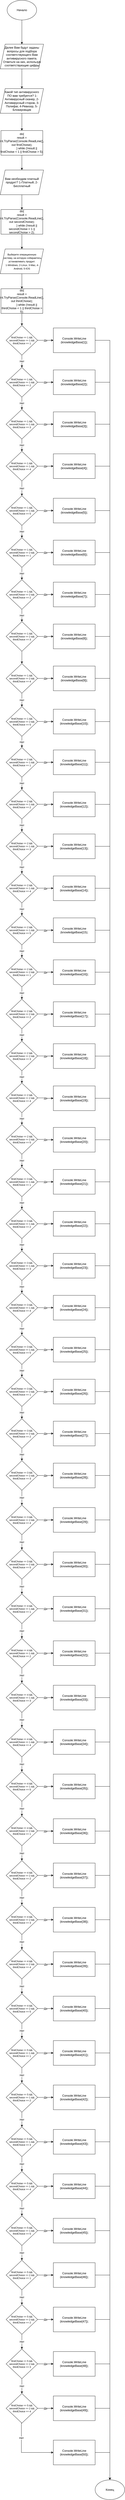 <mxfile version="20.6.2" type="device"><diagram id="vzS8_AigeDntLdbveEoA" name="Страница 1"><mxGraphModel dx="2070" dy="3573" grid="0" gridSize="10" guides="1" tooltips="1" connect="1" arrows="1" fold="1" page="0" pageScale="1" pageWidth="827" pageHeight="1169" math="0" shadow="0"><root><mxCell id="0"/><mxCell id="1" parent="0"/><mxCell id="bXgxXnUOuxEHP0s9Iqv_-7" style="edgeStyle=orthogonalEdgeStyle;rounded=0;orthogonalLoop=1;jettySize=auto;html=1;entryX=0.5;entryY=0;entryDx=0;entryDy=0;" parent="1" source="bXgxXnUOuxEHP0s9Iqv_-3" target="bXgxXnUOuxEHP0s9Iqv_-6" edge="1"><mxGeometry relative="1" as="geometry"/></mxCell><mxCell id="bXgxXnUOuxEHP0s9Iqv_-3" value="Далее Вам будут заданы вопросы для подбора соответствующего Вам антивирусного пакета. Ответьте на них, используя соответствующие цифры" style="shape=parallelogram;perimeter=parallelogramPerimeter;whiteSpace=wrap;html=1;fixedSize=1;" parent="1" vertex="1"><mxGeometry x="354" y="-2160" width="176" height="100" as="geometry"/></mxCell><mxCell id="bXgxXnUOuxEHP0s9Iqv_-5" style="edgeStyle=orthogonalEdgeStyle;rounded=0;orthogonalLoop=1;jettySize=auto;html=1;entryX=0.5;entryY=0;entryDx=0;entryDy=0;" parent="1" source="bXgxXnUOuxEHP0s9Iqv_-4" target="bXgxXnUOuxEHP0s9Iqv_-3" edge="1"><mxGeometry relative="1" as="geometry"/></mxCell><mxCell id="bXgxXnUOuxEHP0s9Iqv_-4" value="Начало" style="ellipse;whiteSpace=wrap;html=1;" parent="1" vertex="1"><mxGeometry x="382" y="-2338" width="120" height="80" as="geometry"/></mxCell><mxCell id="bXgxXnUOuxEHP0s9Iqv_-9" style="edgeStyle=orthogonalEdgeStyle;rounded=0;orthogonalLoop=1;jettySize=auto;html=1;entryX=0.5;entryY=0;entryDx=0;entryDy=0;fontSize=9;" parent="1" source="bXgxXnUOuxEHP0s9Iqv_-6" target="bXgxXnUOuxEHP0s9Iqv_-8" edge="1"><mxGeometry relative="1" as="geometry"/></mxCell><mxCell id="bXgxXnUOuxEHP0s9Iqv_-6" value="Какой тип антивирусного&lt;br&gt;&amp;nbsp;ПО вам требуется? 1-Антивирусный сканер, 2-Антивирусный сторож, 3-Полифаг, 4-Ревизор, 5-Блокировщик" style="shape=parallelogram;perimeter=parallelogramPerimeter;whiteSpace=wrap;html=1;fixedSize=1;" parent="1" vertex="1"><mxGeometry x="354" y="-1980" width="176" height="100" as="geometry"/></mxCell><mxCell id="bXgxXnUOuxEHP0s9Iqv_-12" style="edgeStyle=orthogonalEdgeStyle;rounded=0;orthogonalLoop=1;jettySize=auto;html=1;entryX=0.5;entryY=0;entryDx=0;entryDy=0;fontSize=9;" parent="1" source="bXgxXnUOuxEHP0s9Iqv_-8" target="bXgxXnUOuxEHP0s9Iqv_-10" edge="1"><mxGeometry relative="1" as="geometry"/></mxCell><mxCell id="bXgxXnUOuxEHP0s9Iqv_-8" value="&lt;div&gt;dо&lt;span style=&quot;background-color: initial;&quot;&gt;{&lt;/span&gt;&lt;/div&gt;&lt;div&gt;result = int.TryParse(Console.ReadLine(), out firstChoise);&lt;/div&gt;&lt;div&gt;&amp;nbsp; &amp;nbsp; &amp;nbsp; &amp;nbsp; &amp;nbsp; &amp;nbsp; } while (!result || firstChoise &amp;lt; 1 || firstChoise &amp;gt; 5);&lt;/div&gt;" style="rounded=0;whiteSpace=wrap;html=1;" parent="1" vertex="1"><mxGeometry x="357" y="-1810" width="170" height="100" as="geometry"/></mxCell><mxCell id="bXgxXnUOuxEHP0s9Iqv_-13" style="edgeStyle=orthogonalEdgeStyle;rounded=0;orthogonalLoop=1;jettySize=auto;html=1;entryX=0.5;entryY=0;entryDx=0;entryDy=0;fontSize=9;" parent="1" source="bXgxXnUOuxEHP0s9Iqv_-10" target="bXgxXnUOuxEHP0s9Iqv_-11" edge="1"><mxGeometry relative="1" as="geometry"/></mxCell><mxCell id="bXgxXnUOuxEHP0s9Iqv_-10" value="Вам необходим платный продукт? 1-Платный, 2-Бесплатный" style="shape=parallelogram;perimeter=parallelogramPerimeter;whiteSpace=wrap;html=1;fixedSize=1;" parent="1" vertex="1"><mxGeometry x="354" y="-1650" width="176" height="100" as="geometry"/></mxCell><mxCell id="bXgxXnUOuxEHP0s9Iqv_-15" style="edgeStyle=orthogonalEdgeStyle;rounded=0;orthogonalLoop=1;jettySize=auto;html=1;entryX=0.5;entryY=0;entryDx=0;entryDy=0;fontSize=9;" parent="1" source="bXgxXnUOuxEHP0s9Iqv_-11" target="bXgxXnUOuxEHP0s9Iqv_-14" edge="1"><mxGeometry relative="1" as="geometry"/></mxCell><mxCell id="bXgxXnUOuxEHP0s9Iqv_-11" value="&lt;div&gt;dо&lt;span style=&quot;background-color: initial;&quot;&gt;{&lt;/span&gt;&lt;/div&gt;&lt;div&gt;result = int.TryParse(Console.ReadLine(), out secondChoise);&lt;/div&gt;&lt;div&gt;&amp;nbsp; &amp;nbsp; &amp;nbsp; &amp;nbsp; &amp;nbsp; &amp;nbsp; } while (!result || secondChoise &amp;lt; 1 || secondChoise &amp;gt; 2);&lt;/div&gt;" style="rounded=0;whiteSpace=wrap;html=1;" parent="1" vertex="1"><mxGeometry x="357" y="-1490" width="170" height="100" as="geometry"/></mxCell><mxCell id="bXgxXnUOuxEHP0s9Iqv_-17" style="edgeStyle=orthogonalEdgeStyle;rounded=0;orthogonalLoop=1;jettySize=auto;html=1;entryX=0.5;entryY=0;entryDx=0;entryDy=0;fontSize=10;" parent="1" source="bXgxXnUOuxEHP0s9Iqv_-14" target="bXgxXnUOuxEHP0s9Iqv_-16" edge="1"><mxGeometry relative="1" as="geometry"/></mxCell><mxCell id="bXgxXnUOuxEHP0s9Iqv_-14" value="&lt;font style=&quot;font-size: 10px;&quot;&gt;Выберите операционную&lt;br&gt;&amp;nbsp;систему, на которую собираетесь устанавливать продукт.&lt;br&gt;&amp;nbsp;1-Windows, 2-Linux, 3-Mac, 4-Android, 5-IOS&lt;/font&gt;" style="shape=parallelogram;perimeter=parallelogramPerimeter;whiteSpace=wrap;html=1;fixedSize=1;" parent="1" vertex="1"><mxGeometry x="354" y="-1330" width="176" height="100" as="geometry"/></mxCell><mxCell id="bXgxXnUOuxEHP0s9Iqv_-19" style="edgeStyle=orthogonalEdgeStyle;rounded=0;orthogonalLoop=1;jettySize=auto;html=1;entryX=0.5;entryY=0;entryDx=0;entryDy=0;fontSize=10;" parent="1" source="bXgxXnUOuxEHP0s9Iqv_-16" target="pi8KLPWFV5DfHtLKr-8s-50" edge="1"><mxGeometry relative="1" as="geometry"><mxPoint x="442" y="-1020" as="targetPoint"/></mxGeometry></mxCell><mxCell id="bXgxXnUOuxEHP0s9Iqv_-16" value="&lt;div&gt;dо&lt;span style=&quot;background-color: initial;&quot;&gt;{&lt;/span&gt;&lt;/div&gt;&lt;div&gt;result = int.TryParse(Console.ReadLine(), out thirdChoise);&lt;/div&gt;&lt;div&gt;&amp;nbsp; &amp;nbsp; &amp;nbsp; &amp;nbsp; &amp;nbsp; &amp;nbsp; } while (!result || thirdChoise &amp;lt; 1 || thirdChoise &amp;gt; 5);&lt;/div&gt;" style="rounded=0;whiteSpace=wrap;html=1;" parent="1" vertex="1"><mxGeometry x="357" y="-1169" width="170" height="100" as="geometry"/></mxCell><mxCell id="pi8KLPWFV5DfHtLKr-8s-60" value="Нет" style="edgeStyle=orthogonalEdgeStyle;rounded=0;orthogonalLoop=1;jettySize=auto;html=1;entryX=0.5;entryY=0;entryDx=0;entryDy=0;" parent="1" source="pi8KLPWFV5DfHtLKr-8s-50" target="pi8KLPWFV5DfHtLKr-8s-51" edge="1"><mxGeometry relative="1" as="geometry"/></mxCell><mxCell id="pi8KLPWFV5DfHtLKr-8s-50" value="firstChoise == 1 &amp;amp;&amp;amp; secondChoice == 1 &amp;amp;&amp;amp; thirdChoice == 1" style="rhombus;whiteSpace=wrap;html=1;fontSize=10;" parent="1" vertex="1"><mxGeometry x="378" y="-1020" width="128" height="120" as="geometry"/></mxCell><mxCell id="pi8KLPWFV5DfHtLKr-8s-61" value="Нет" style="edgeStyle=orthogonalEdgeStyle;rounded=0;orthogonalLoop=1;jettySize=auto;html=1;entryX=0.5;entryY=0;entryDx=0;entryDy=0;" parent="1" source="pi8KLPWFV5DfHtLKr-8s-51" target="pi8KLPWFV5DfHtLKr-8s-53" edge="1"><mxGeometry relative="1" as="geometry"/></mxCell><mxCell id="pi8KLPWFV5DfHtLKr-8s-51" value="firstChoise == 1 &amp;amp;&amp;amp; secondChoice == 1 &amp;amp;&amp;amp; thirdChoice == 2" style="rhombus;whiteSpace=wrap;html=1;fontSize=10;" parent="1" vertex="1"><mxGeometry x="378" y="-850" width="128" height="120" as="geometry"/></mxCell><mxCell id="pi8KLPWFV5DfHtLKr-8s-66" value="Нет" style="edgeStyle=orthogonalEdgeStyle;rounded=0;orthogonalLoop=1;jettySize=auto;html=1;entryX=0.5;entryY=0;entryDx=0;entryDy=0;" parent="1" source="pi8KLPWFV5DfHtLKr-8s-52" target="pi8KLPWFV5DfHtLKr-8s-58" edge="1"><mxGeometry relative="1" as="geometry"/></mxCell><mxCell id="pi8KLPWFV5DfHtLKr-8s-52" value="firstChoise == 1 &amp;amp;&amp;amp; secondChoice == 2 &amp;amp;&amp;amp; thirdChoice == 2" style="rhombus;whiteSpace=wrap;html=1;fontSize=10;" parent="1" vertex="1"><mxGeometry x="378" y="10" width="128" height="120" as="geometry"/></mxCell><mxCell id="pi8KLPWFV5DfHtLKr-8s-62" value="Нет" style="edgeStyle=orthogonalEdgeStyle;rounded=0;orthogonalLoop=1;jettySize=auto;html=1;entryX=0.5;entryY=0;entryDx=0;entryDy=0;" parent="1" source="pi8KLPWFV5DfHtLKr-8s-53" target="pi8KLPWFV5DfHtLKr-8s-59" edge="1"><mxGeometry relative="1" as="geometry"/></mxCell><mxCell id="pi8KLPWFV5DfHtLKr-8s-53" value="firstChoise == 1 &amp;amp;&amp;amp; secondChoice == 1 &amp;amp;&amp;amp; thirdChoice == 3" style="rhombus;whiteSpace=wrap;html=1;fontSize=10;" parent="1" vertex="1"><mxGeometry x="378" y="-680" width="128" height="120" as="geometry"/></mxCell><mxCell id="pi8KLPWFV5DfHtLKr-8s-64" value="Нет" style="edgeStyle=orthogonalEdgeStyle;rounded=0;orthogonalLoop=1;jettySize=auto;html=1;entryX=0.5;entryY=0;entryDx=0;entryDy=0;" parent="1" source="pi8KLPWFV5DfHtLKr-8s-54" target="pi8KLPWFV5DfHtLKr-8s-55" edge="1"><mxGeometry relative="1" as="geometry"/></mxCell><mxCell id="pi8KLPWFV5DfHtLKr-8s-54" value="firstChoise == 1 &amp;amp;&amp;amp; secondChoice == 1 &amp;amp;&amp;amp; thirdChoice == 5" style="rhombus;whiteSpace=wrap;html=1;fontSize=10;" parent="1" vertex="1"><mxGeometry x="378" y="-330" width="128" height="120" as="geometry"/></mxCell><mxCell id="pi8KLPWFV5DfHtLKr-8s-65" value="Нет" style="edgeStyle=orthogonalEdgeStyle;rounded=0;orthogonalLoop=1;jettySize=auto;html=1;entryX=0.5;entryY=0;entryDx=0;entryDy=0;" parent="1" source="pi8KLPWFV5DfHtLKr-8s-55" target="pi8KLPWFV5DfHtLKr-8s-52" edge="1"><mxGeometry relative="1" as="geometry"/></mxCell><mxCell id="pi8KLPWFV5DfHtLKr-8s-55" value="firstChoise == 1 &amp;amp;&amp;amp; secondChoice == 2 &amp;amp;&amp;amp; thirdChoice == 1" style="rhombus;whiteSpace=wrap;html=1;fontSize=10;" parent="1" vertex="1"><mxGeometry x="378" y="-160" width="128" height="120" as="geometry"/></mxCell><mxCell id="pi8KLPWFV5DfHtLKr-8s-70" value="Нет" style="edgeStyle=orthogonalEdgeStyle;rounded=0;orthogonalLoop=1;jettySize=auto;html=1;entryX=0.5;entryY=0;entryDx=0;entryDy=0;" parent="1" source="pi8KLPWFV5DfHtLKr-8s-56" target="pi8KLPWFV5DfHtLKr-8s-69" edge="1"><mxGeometry relative="1" as="geometry"/></mxCell><mxCell id="pi8KLPWFV5DfHtLKr-8s-56" value="firstChoise == 1 &amp;amp;&amp;amp; secondChoice == 2 &amp;amp;&amp;amp; thirdChoice == 5" style="rhombus;whiteSpace=wrap;html=1;fontSize=10;" parent="1" vertex="1"><mxGeometry x="378" y="524.5" width="128" height="120" as="geometry"/></mxCell><mxCell id="pi8KLPWFV5DfHtLKr-8s-68" value="Нет" style="edgeStyle=orthogonalEdgeStyle;rounded=0;orthogonalLoop=1;jettySize=auto;html=1;entryX=0.5;entryY=0;entryDx=0;entryDy=0;" parent="1" source="pi8KLPWFV5DfHtLKr-8s-57" target="pi8KLPWFV5DfHtLKr-8s-56" edge="1"><mxGeometry relative="1" as="geometry"/></mxCell><mxCell id="pi8KLPWFV5DfHtLKr-8s-57" value="firstChoise == 1 &amp;amp;&amp;amp; secondChoice == 2 &amp;amp;&amp;amp; thirdChoice == 4" style="rhombus;whiteSpace=wrap;html=1;fontSize=10;" parent="1" vertex="1"><mxGeometry x="378" y="350" width="128" height="120" as="geometry"/></mxCell><mxCell id="pi8KLPWFV5DfHtLKr-8s-67" style="edgeStyle=orthogonalEdgeStyle;rounded=0;orthogonalLoop=1;jettySize=auto;html=1;entryX=0.5;entryY=0;entryDx=0;entryDy=0;" parent="1" source="pi8KLPWFV5DfHtLKr-8s-58" target="pi8KLPWFV5DfHtLKr-8s-57" edge="1"><mxGeometry relative="1" as="geometry"/></mxCell><mxCell id="pi8KLPWFV5DfHtLKr-8s-58" value="firstChoise == 1 &amp;amp;&amp;amp; secondChoice == 2 &amp;amp;&amp;amp; thirdChoice == 3" style="rhombus;whiteSpace=wrap;html=1;fontSize=10;" parent="1" vertex="1"><mxGeometry x="378" y="180" width="128" height="120" as="geometry"/></mxCell><mxCell id="pi8KLPWFV5DfHtLKr-8s-63" value="Нет" style="edgeStyle=orthogonalEdgeStyle;rounded=0;orthogonalLoop=1;jettySize=auto;html=1;entryX=0.5;entryY=0;entryDx=0;entryDy=0;" parent="1" source="pi8KLPWFV5DfHtLKr-8s-59" target="pi8KLPWFV5DfHtLKr-8s-54" edge="1"><mxGeometry relative="1" as="geometry"/></mxCell><mxCell id="pi8KLPWFV5DfHtLKr-8s-59" value="firstChoise == 1 &amp;amp;&amp;amp; secondChoice == 1 &amp;amp;&amp;amp; thirdChoice == 4" style="rhombus;whiteSpace=wrap;html=1;fontSize=10;" parent="1" vertex="1"><mxGeometry x="378" y="-510" width="128" height="120" as="geometry"/></mxCell><mxCell id="pi8KLPWFV5DfHtLKr-8s-80" value="Нет" style="edgeStyle=orthogonalEdgeStyle;rounded=0;orthogonalLoop=1;jettySize=auto;html=1;entryX=0.5;entryY=0;entryDx=0;entryDy=0;" parent="1" source="pi8KLPWFV5DfHtLKr-8s-69" target="pi8KLPWFV5DfHtLKr-8s-71" edge="1"><mxGeometry relative="1" as="geometry"/></mxCell><mxCell id="pi8KLPWFV5DfHtLKr-8s-69" value="firstChoise == 2 &amp;amp;&amp;amp; secondChoice == 1 &amp;amp;&amp;amp; thirdChoice == 1" style="rhombus;whiteSpace=wrap;html=1;fontSize=10;" parent="1" vertex="1"><mxGeometry x="378" y="690" width="128" height="120" as="geometry"/></mxCell><mxCell id="pi8KLPWFV5DfHtLKr-8s-81" value="Нет" style="edgeStyle=orthogonalEdgeStyle;rounded=0;orthogonalLoop=1;jettySize=auto;html=1;entryX=0.5;entryY=0;entryDx=0;entryDy=0;" parent="1" source="pi8KLPWFV5DfHtLKr-8s-71" target="pi8KLPWFV5DfHtLKr-8s-79" edge="1"><mxGeometry relative="1" as="geometry"/></mxCell><mxCell id="pi8KLPWFV5DfHtLKr-8s-71" value="firstChoise == 2 &amp;amp;&amp;amp; secondChoice == 1 &amp;amp;&amp;amp; thirdChoice == 2" style="rhombus;whiteSpace=wrap;html=1;fontSize=10;" parent="1" vertex="1"><mxGeometry x="378" y="860" width="128" height="120" as="geometry"/></mxCell><mxCell id="pi8KLPWFV5DfHtLKr-8s-88" value="Нет" style="edgeStyle=orthogonalEdgeStyle;rounded=0;orthogonalLoop=1;jettySize=auto;html=1;entryX=0.5;entryY=0;entryDx=0;entryDy=0;" parent="1" source="pi8KLPWFV5DfHtLKr-8s-72" target="pi8KLPWFV5DfHtLKr-8s-78" edge="1"><mxGeometry relative="1" as="geometry"/></mxCell><mxCell id="pi8KLPWFV5DfHtLKr-8s-72" value="firstChoise == 2 &amp;amp;&amp;amp; secondChoice == 1 &amp;amp;&amp;amp; thirdChoice == 5" style="rhombus;whiteSpace=wrap;html=1;fontSize=10;" parent="1" vertex="1"><mxGeometry x="378" y="1370" width="128" height="120" as="geometry"/></mxCell><mxCell id="pi8KLPWFV5DfHtLKr-8s-83" value="Нет" style="edgeStyle=orthogonalEdgeStyle;rounded=0;orthogonalLoop=1;jettySize=auto;html=1;entryX=0.5;entryY=0;entryDx=0;entryDy=0;" parent="1" source="pi8KLPWFV5DfHtLKr-8s-73" target="pi8KLPWFV5DfHtLKr-8s-72" edge="1"><mxGeometry relative="1" as="geometry"/></mxCell><mxCell id="pi8KLPWFV5DfHtLKr-8s-73" value="firstChoise == 2 &amp;amp;&amp;amp; secondChoice == 1 &amp;amp;&amp;amp; thirdChoice == 4" style="rhombus;whiteSpace=wrap;html=1;fontSize=10;" parent="1" vertex="1"><mxGeometry x="378" y="1200" width="128" height="120" as="geometry"/></mxCell><mxCell id="pi8KLPWFV5DfHtLKr-8s-89" value="Нет" style="edgeStyle=orthogonalEdgeStyle;rounded=0;orthogonalLoop=1;jettySize=auto;html=1;entryX=0.5;entryY=0;entryDx=0;entryDy=0;" parent="1" source="pi8KLPWFV5DfHtLKr-8s-78" target="pi8KLPWFV5DfHtLKr-8s-84" edge="1"><mxGeometry relative="1" as="geometry"/></mxCell><mxCell id="pi8KLPWFV5DfHtLKr-8s-78" value="firstChoise == 2 &amp;amp;&amp;amp; secondChoice == 2 &amp;amp;&amp;amp; thirdChoice == 1" style="rhombus;whiteSpace=wrap;html=1;fontSize=10;" parent="1" vertex="1"><mxGeometry x="378" y="1540" width="128" height="120" as="geometry"/></mxCell><mxCell id="pi8KLPWFV5DfHtLKr-8s-82" value="Нет" style="edgeStyle=orthogonalEdgeStyle;rounded=0;orthogonalLoop=1;jettySize=auto;html=1;entryX=0.5;entryY=0;entryDx=0;entryDy=0;" parent="1" source="pi8KLPWFV5DfHtLKr-8s-79" target="pi8KLPWFV5DfHtLKr-8s-73" edge="1"><mxGeometry relative="1" as="geometry"/></mxCell><mxCell id="pi8KLPWFV5DfHtLKr-8s-79" value="firstChoise == 2 &amp;amp;&amp;amp; secondChoice == 1 &amp;amp;&amp;amp; thirdChoice == 3" style="rhombus;whiteSpace=wrap;html=1;fontSize=10;" parent="1" vertex="1"><mxGeometry x="378" y="1030" width="128" height="120" as="geometry"/></mxCell><mxCell id="pi8KLPWFV5DfHtLKr-8s-90" value="Нет" style="edgeStyle=orthogonalEdgeStyle;rounded=0;orthogonalLoop=1;jettySize=auto;html=1;entryX=0.5;entryY=0;entryDx=0;entryDy=0;" parent="1" source="pi8KLPWFV5DfHtLKr-8s-84" target="pi8KLPWFV5DfHtLKr-8s-85" edge="1"><mxGeometry relative="1" as="geometry"/></mxCell><mxCell id="pi8KLPWFV5DfHtLKr-8s-84" value="firstChoise == 2 &amp;amp;&amp;amp; secondChoice == 2 &amp;amp;&amp;amp; thirdChoice == 2" style="rhombus;whiteSpace=wrap;html=1;fontSize=10;" parent="1" vertex="1"><mxGeometry x="378" y="1710" width="128" height="120" as="geometry"/></mxCell><mxCell id="pi8KLPWFV5DfHtLKr-8s-91" value="Нет" style="edgeStyle=orthogonalEdgeStyle;rounded=0;orthogonalLoop=1;jettySize=auto;html=1;entryX=0.5;entryY=0;entryDx=0;entryDy=0;" parent="1" source="pi8KLPWFV5DfHtLKr-8s-85" target="pi8KLPWFV5DfHtLKr-8s-86" edge="1"><mxGeometry relative="1" as="geometry"/></mxCell><mxCell id="pi8KLPWFV5DfHtLKr-8s-85" value="firstChoise == 2 &amp;amp;&amp;amp; secondChoice == 2 &amp;amp;&amp;amp; thirdChoice == 3" style="rhombus;whiteSpace=wrap;html=1;fontSize=10;" parent="1" vertex="1"><mxGeometry x="378" y="1880" width="128" height="120" as="geometry"/></mxCell><mxCell id="pi8KLPWFV5DfHtLKr-8s-92" value="Нет" style="edgeStyle=orthogonalEdgeStyle;rounded=0;orthogonalLoop=1;jettySize=auto;html=1;entryX=0.5;entryY=0;entryDx=0;entryDy=0;" parent="1" source="pi8KLPWFV5DfHtLKr-8s-86" target="pi8KLPWFV5DfHtLKr-8s-87" edge="1"><mxGeometry relative="1" as="geometry"/></mxCell><mxCell id="pi8KLPWFV5DfHtLKr-8s-86" value="firstChoise == 2 &amp;amp;&amp;amp; secondChoice == 2 &amp;amp;&amp;amp; thirdChoice == 4" style="rhombus;whiteSpace=wrap;html=1;fontSize=10;" parent="1" vertex="1"><mxGeometry x="378" y="2050" width="128" height="120" as="geometry"/></mxCell><mxCell id="pi8KLPWFV5DfHtLKr-8s-109" value="Нет" style="edgeStyle=orthogonalEdgeStyle;rounded=0;orthogonalLoop=1;jettySize=auto;html=1;entryX=0.5;entryY=0;entryDx=0;entryDy=0;" parent="1" source="pi8KLPWFV5DfHtLKr-8s-87" target="pi8KLPWFV5DfHtLKr-8s-93" edge="1"><mxGeometry relative="1" as="geometry"/></mxCell><mxCell id="pi8KLPWFV5DfHtLKr-8s-87" value="firstChoise == 2 &amp;amp;&amp;amp; secondChoice == 2 &amp;amp;&amp;amp; thirdChoice == 5" style="rhombus;whiteSpace=wrap;html=1;fontSize=10;" parent="1" vertex="1"><mxGeometry x="378" y="2218" width="128" height="120" as="geometry"/></mxCell><mxCell id="pi8KLPWFV5DfHtLKr-8s-110" value="Нет" style="edgeStyle=orthogonalEdgeStyle;rounded=0;orthogonalLoop=1;jettySize=auto;html=1;entryX=0.5;entryY=0;entryDx=0;entryDy=0;" parent="1" source="pi8KLPWFV5DfHtLKr-8s-93" target="pi8KLPWFV5DfHtLKr-8s-97" edge="1"><mxGeometry relative="1" as="geometry"/></mxCell><mxCell id="pi8KLPWFV5DfHtLKr-8s-93" value="firstChoise == 3 &amp;amp;&amp;amp; secondChoice == 1 &amp;amp;&amp;amp; thirdChoice == 1" style="rhombus;whiteSpace=wrap;html=1;fontSize=10;" parent="1" vertex="1"><mxGeometry x="378" y="2390" width="128" height="120" as="geometry"/></mxCell><mxCell id="pi8KLPWFV5DfHtLKr-8s-114" value="Нет" style="edgeStyle=orthogonalEdgeStyle;rounded=0;orthogonalLoop=1;jettySize=auto;html=1;entryX=0.5;entryY=0;entryDx=0;entryDy=0;" parent="1" source="pi8KLPWFV5DfHtLKr-8s-94" target="pi8KLPWFV5DfHtLKr-8s-102" edge="1"><mxGeometry relative="1" as="geometry"/></mxCell><mxCell id="pi8KLPWFV5DfHtLKr-8s-94" value="firstChoise == 3 &amp;amp;&amp;amp; secondChoice == 1 &amp;amp;&amp;amp; thirdChoice == 5" style="rhombus;whiteSpace=wrap;html=1;fontSize=10;" parent="1" vertex="1"><mxGeometry x="378" y="3070" width="128" height="120" as="geometry"/></mxCell><mxCell id="pi8KLPWFV5DfHtLKr-8s-113" value="Нет" style="edgeStyle=orthogonalEdgeStyle;rounded=0;orthogonalLoop=1;jettySize=auto;html=1;entryX=0.5;entryY=0;entryDx=0;entryDy=0;" parent="1" source="pi8KLPWFV5DfHtLKr-8s-95" target="pi8KLPWFV5DfHtLKr-8s-94" edge="1"><mxGeometry relative="1" as="geometry"/></mxCell><mxCell id="pi8KLPWFV5DfHtLKr-8s-95" value="firstChoise == 3 &amp;amp;&amp;amp; secondChoice == 1 &amp;amp;&amp;amp; thirdChoice == 4" style="rhombus;whiteSpace=wrap;html=1;fontSize=10;" parent="1" vertex="1"><mxGeometry x="378" y="2900" width="128" height="120" as="geometry"/></mxCell><mxCell id="pi8KLPWFV5DfHtLKr-8s-112" value="Нет" style="edgeStyle=orthogonalEdgeStyle;rounded=0;orthogonalLoop=1;jettySize=auto;html=1;entryX=0.5;entryY=0;entryDx=0;entryDy=0;" parent="1" source="pi8KLPWFV5DfHtLKr-8s-96" target="pi8KLPWFV5DfHtLKr-8s-95" edge="1"><mxGeometry relative="1" as="geometry"/></mxCell><mxCell id="pi8KLPWFV5DfHtLKr-8s-96" value="firstChoise == 3 &amp;amp;&amp;amp; secondChoice == 1 &amp;amp;&amp;amp; thirdChoice == 3" style="rhombus;whiteSpace=wrap;html=1;fontSize=10;" parent="1" vertex="1"><mxGeometry x="378" y="2730" width="128" height="120" as="geometry"/></mxCell><mxCell id="pi8KLPWFV5DfHtLKr-8s-111" value="Нет" style="edgeStyle=orthogonalEdgeStyle;rounded=0;orthogonalLoop=1;jettySize=auto;html=1;entryX=0.5;entryY=0;entryDx=0;entryDy=0;" parent="1" source="pi8KLPWFV5DfHtLKr-8s-97" target="pi8KLPWFV5DfHtLKr-8s-96" edge="1"><mxGeometry relative="1" as="geometry"/></mxCell><mxCell id="pi8KLPWFV5DfHtLKr-8s-97" value="firstChoise == 3 &amp;amp;&amp;amp; secondChoice == 1 &amp;amp;&amp;amp; thirdChoice == 2" style="rhombus;whiteSpace=wrap;html=1;fontSize=10;" parent="1" vertex="1"><mxGeometry x="378" y="2560" width="128" height="120" as="geometry"/></mxCell><mxCell id="pi8KLPWFV5DfHtLKr-8s-115" value="Нет" style="edgeStyle=orthogonalEdgeStyle;rounded=0;orthogonalLoop=1;jettySize=auto;html=1;entryX=0.5;entryY=0;entryDx=0;entryDy=0;" parent="1" source="pi8KLPWFV5DfHtLKr-8s-102" target="pi8KLPWFV5DfHtLKr-8s-103" edge="1"><mxGeometry relative="1" as="geometry"><Array as="points"><mxPoint x="442" y="3390"/><mxPoint x="442" y="3390"/></Array></mxGeometry></mxCell><mxCell id="pi8KLPWFV5DfHtLKr-8s-102" value="firstChoise == 3 &amp;amp;&amp;amp; secondChoice == 2 &amp;amp;&amp;amp; thirdChoice == 1" style="rhombus;whiteSpace=wrap;html=1;fontSize=10;" parent="1" vertex="1"><mxGeometry x="378" y="3240" width="128" height="120" as="geometry"/></mxCell><mxCell id="pi8KLPWFV5DfHtLKr-8s-116" value="Нет" style="edgeStyle=orthogonalEdgeStyle;rounded=0;orthogonalLoop=1;jettySize=auto;html=1;entryX=0.5;entryY=0;entryDx=0;entryDy=0;" parent="1" source="pi8KLPWFV5DfHtLKr-8s-103" target="pi8KLPWFV5DfHtLKr-8s-107" edge="1"><mxGeometry relative="1" as="geometry"/></mxCell><mxCell id="pi8KLPWFV5DfHtLKr-8s-103" value="firstChoise == 3 &amp;amp;&amp;amp; secondChoice == 2 &amp;amp;&amp;amp; thirdChoice == 2" style="rhombus;whiteSpace=wrap;html=1;fontSize=10;" parent="1" vertex="1"><mxGeometry x="378" y="3410" width="128" height="120" as="geometry"/></mxCell><mxCell id="pi8KLPWFV5DfHtLKr-8s-124" value="Нет" style="edgeStyle=orthogonalEdgeStyle;rounded=0;orthogonalLoop=1;jettySize=auto;html=1;entryX=0.5;entryY=0;entryDx=0;entryDy=0;" parent="1" source="pi8KLPWFV5DfHtLKr-8s-105" target="pi8KLPWFV5DfHtLKr-8s-123" edge="1"><mxGeometry relative="1" as="geometry"/></mxCell><mxCell id="pi8KLPWFV5DfHtLKr-8s-105" value="firstChoise == 3 &amp;amp;&amp;amp; secondChoice == 2 &amp;amp;&amp;amp; thirdChoice == 5" style="rhombus;whiteSpace=wrap;html=1;fontSize=10;" parent="1" vertex="1"><mxGeometry x="378" y="3940" width="128" height="120" as="geometry"/></mxCell><mxCell id="pi8KLPWFV5DfHtLKr-8s-118" value="Нет" style="edgeStyle=orthogonalEdgeStyle;rounded=0;orthogonalLoop=1;jettySize=auto;html=1;entryX=0.5;entryY=0;entryDx=0;entryDy=0;" parent="1" source="pi8KLPWFV5DfHtLKr-8s-106" target="pi8KLPWFV5DfHtLKr-8s-105" edge="1"><mxGeometry relative="1" as="geometry"/></mxCell><mxCell id="pi8KLPWFV5DfHtLKr-8s-106" value="firstChoise == 3 &amp;amp;&amp;amp; secondChoice == 2 &amp;amp;&amp;amp; thirdChoice == 4" style="rhombus;whiteSpace=wrap;html=1;fontSize=10;" parent="1" vertex="1"><mxGeometry x="378" y="3760" width="128" height="120" as="geometry"/></mxCell><mxCell id="pi8KLPWFV5DfHtLKr-8s-117" value="Нет" style="edgeStyle=orthogonalEdgeStyle;rounded=0;orthogonalLoop=1;jettySize=auto;html=1;entryX=0.5;entryY=0;entryDx=0;entryDy=0;" parent="1" source="pi8KLPWFV5DfHtLKr-8s-107" target="pi8KLPWFV5DfHtLKr-8s-106" edge="1"><mxGeometry relative="1" as="geometry"/></mxCell><mxCell id="pi8KLPWFV5DfHtLKr-8s-107" value="firstChoise == 3 &amp;amp;&amp;amp; secondChoice == 2 &amp;amp;&amp;amp; thirdChoice == 3" style="rhombus;whiteSpace=wrap;html=1;fontSize=10;" parent="1" vertex="1"><mxGeometry x="378" y="3580" width="128" height="120" as="geometry"/></mxCell><mxCell id="pi8KLPWFV5DfHtLKr-8s-134" value="Нет" style="edgeStyle=orthogonalEdgeStyle;rounded=0;orthogonalLoop=1;jettySize=auto;html=1;entryX=0.5;entryY=0;entryDx=0;entryDy=0;" parent="1" source="pi8KLPWFV5DfHtLKr-8s-119" target="pi8KLPWFV5DfHtLKr-8s-129" edge="1"><mxGeometry relative="1" as="geometry"/></mxCell><mxCell id="pi8KLPWFV5DfHtLKr-8s-119" value="firstChoise == 4 &amp;amp;&amp;amp; secondChoice == 1 &amp;amp;&amp;amp; thirdChoice == 5" style="rhombus;whiteSpace=wrap;html=1;fontSize=10;" parent="1" vertex="1"><mxGeometry x="378" y="4840" width="128" height="120" as="geometry"/></mxCell><mxCell id="pi8KLPWFV5DfHtLKr-8s-128" value="Нет" style="edgeStyle=orthogonalEdgeStyle;rounded=0;orthogonalLoop=1;jettySize=auto;html=1;entryX=0.5;entryY=0;entryDx=0;entryDy=0;" parent="1" source="pi8KLPWFV5DfHtLKr-8s-120" target="pi8KLPWFV5DfHtLKr-8s-119" edge="1"><mxGeometry relative="1" as="geometry"/></mxCell><mxCell id="pi8KLPWFV5DfHtLKr-8s-120" value="firstChoise == 4 &amp;amp;&amp;amp; secondChoice == 1 &amp;amp;&amp;amp; thirdChoice == 4" style="rhombus;whiteSpace=wrap;html=1;fontSize=10;" parent="1" vertex="1"><mxGeometry x="378" y="4660" width="128" height="120" as="geometry"/></mxCell><mxCell id="pi8KLPWFV5DfHtLKr-8s-127" value="Нет" style="edgeStyle=orthogonalEdgeStyle;rounded=0;orthogonalLoop=1;jettySize=auto;html=1;entryX=0.5;entryY=0;entryDx=0;entryDy=0;" parent="1" source="pi8KLPWFV5DfHtLKr-8s-121" target="pi8KLPWFV5DfHtLKr-8s-120" edge="1"><mxGeometry relative="1" as="geometry"/></mxCell><mxCell id="pi8KLPWFV5DfHtLKr-8s-121" value="firstChoise == 4 &amp;amp;&amp;amp; secondChoice == 1 &amp;amp;&amp;amp; thirdChoice == 3" style="rhombus;whiteSpace=wrap;html=1;fontSize=10;" parent="1" vertex="1"><mxGeometry x="378" y="4480" width="128" height="120" as="geometry"/></mxCell><mxCell id="pi8KLPWFV5DfHtLKr-8s-126" value="Нет" style="edgeStyle=orthogonalEdgeStyle;rounded=0;orthogonalLoop=1;jettySize=auto;html=1;entryX=0.5;entryY=0;entryDx=0;entryDy=0;" parent="1" source="pi8KLPWFV5DfHtLKr-8s-122" target="pi8KLPWFV5DfHtLKr-8s-121" edge="1"><mxGeometry relative="1" as="geometry"><Array as="points"><mxPoint x="442" y="4450"/><mxPoint x="442" y="4450"/></Array></mxGeometry></mxCell><mxCell id="pi8KLPWFV5DfHtLKr-8s-122" value="firstChoise == 4 &amp;amp;&amp;amp; secondChoice == 1 &amp;amp;&amp;amp; thirdChoice == 2" style="rhombus;whiteSpace=wrap;html=1;fontSize=10;" parent="1" vertex="1"><mxGeometry x="378" y="4300" width="128" height="120" as="geometry"/></mxCell><mxCell id="pi8KLPWFV5DfHtLKr-8s-125" value="Нет" style="edgeStyle=orthogonalEdgeStyle;rounded=0;orthogonalLoop=1;jettySize=auto;html=1;entryX=0.5;entryY=0;entryDx=0;entryDy=0;" parent="1" source="pi8KLPWFV5DfHtLKr-8s-123" target="pi8KLPWFV5DfHtLKr-8s-122" edge="1"><mxGeometry relative="1" as="geometry"><Array as="points"><mxPoint x="442" y="4270"/><mxPoint x="442" y="4270"/></Array></mxGeometry></mxCell><mxCell id="pi8KLPWFV5DfHtLKr-8s-123" value="firstChoise == 4 &amp;amp;&amp;amp; secondChoice == 1 &amp;amp;&amp;amp; thirdChoice == 1" style="rhombus;whiteSpace=wrap;html=1;fontSize=10;" parent="1" vertex="1"><mxGeometry x="378" y="4120" width="128" height="120" as="geometry"/></mxCell><mxCell id="pi8KLPWFV5DfHtLKr-8s-135" value="Нет" style="edgeStyle=orthogonalEdgeStyle;rounded=0;orthogonalLoop=1;jettySize=auto;html=1;entryX=0.5;entryY=0;entryDx=0;entryDy=0;" parent="1" source="pi8KLPWFV5DfHtLKr-8s-129" target="pi8KLPWFV5DfHtLKr-8s-133" edge="1"><mxGeometry relative="1" as="geometry"/></mxCell><mxCell id="pi8KLPWFV5DfHtLKr-8s-129" value="firstChoise == 4 &amp;amp;&amp;amp; secondChoice == 2 &amp;amp;&amp;amp; thirdChoice == 1" style="rhombus;whiteSpace=wrap;html=1;fontSize=10;" parent="1" vertex="1"><mxGeometry x="378" y="5020" width="128" height="120" as="geometry"/></mxCell><mxCell id="pi8KLPWFV5DfHtLKr-8s-153" value="Нет" style="edgeStyle=orthogonalEdgeStyle;rounded=0;orthogonalLoop=1;jettySize=auto;html=1;entryX=0.5;entryY=0;entryDx=0;entryDy=0;" parent="1" source="pi8KLPWFV5DfHtLKr-8s-130" target="pi8KLPWFV5DfHtLKr-8s-147" edge="1"><mxGeometry relative="1" as="geometry"/></mxCell><mxCell id="pi8KLPWFV5DfHtLKr-8s-230" value="Да" style="edgeStyle=orthogonalEdgeStyle;rounded=0;orthogonalLoop=1;jettySize=auto;html=1;entryX=0;entryY=0.5;entryDx=0;entryDy=0;" parent="1" source="pi8KLPWFV5DfHtLKr-8s-130" target="pi8KLPWFV5DfHtLKr-8s-229" edge="1"><mxGeometry relative="1" as="geometry"/></mxCell><mxCell id="pi8KLPWFV5DfHtLKr-8s-130" value="firstChoise == 4 &amp;amp;&amp;amp; secondChoice == 2 &amp;amp;&amp;amp; thirdChoice == 5" style="rhombus;whiteSpace=wrap;html=1;fontSize=10;" parent="1" vertex="1"><mxGeometry x="378" y="5740" width="128" height="120" as="geometry"/></mxCell><mxCell id="pi8KLPWFV5DfHtLKr-8s-137" value="Нет" style="edgeStyle=orthogonalEdgeStyle;rounded=0;orthogonalLoop=1;jettySize=auto;html=1;entryX=0.5;entryY=0;entryDx=0;entryDy=0;" parent="1" source="pi8KLPWFV5DfHtLKr-8s-131" target="pi8KLPWFV5DfHtLKr-8s-132" edge="1"><mxGeometry relative="1" as="geometry"/></mxCell><mxCell id="pi8KLPWFV5DfHtLKr-8s-131" value="firstChoise == 4 &amp;amp;&amp;amp; secondChoice == 2 &amp;amp;&amp;amp; thirdChoice == 3" style="rhombus;whiteSpace=wrap;html=1;fontSize=10;" parent="1" vertex="1"><mxGeometry x="378" y="5380" width="128" height="120" as="geometry"/></mxCell><mxCell id="pi8KLPWFV5DfHtLKr-8s-138" value="Нет" style="edgeStyle=orthogonalEdgeStyle;rounded=0;orthogonalLoop=1;jettySize=auto;html=1;entryX=0.5;entryY=0;entryDx=0;entryDy=0;" parent="1" source="pi8KLPWFV5DfHtLKr-8s-132" target="pi8KLPWFV5DfHtLKr-8s-130" edge="1"><mxGeometry relative="1" as="geometry"/></mxCell><mxCell id="pi8KLPWFV5DfHtLKr-8s-132" value="firstChoise == 4 &amp;amp;&amp;amp; secondChoice == 2 &amp;amp;&amp;amp; thirdChoice == 4" style="rhombus;whiteSpace=wrap;html=1;fontSize=10;" parent="1" vertex="1"><mxGeometry x="378" y="5560" width="128" height="120" as="geometry"/></mxCell><mxCell id="pi8KLPWFV5DfHtLKr-8s-136" value="Нет" style="edgeStyle=orthogonalEdgeStyle;rounded=0;orthogonalLoop=1;jettySize=auto;html=1;entryX=0.5;entryY=0;entryDx=0;entryDy=0;" parent="1" source="pi8KLPWFV5DfHtLKr-8s-133" target="pi8KLPWFV5DfHtLKr-8s-131" edge="1"><mxGeometry relative="1" as="geometry"/></mxCell><mxCell id="pi8KLPWFV5DfHtLKr-8s-133" value="firstChoise == 4 &amp;amp;&amp;amp; secondChoice == 2 &amp;amp;&amp;amp; thirdChoice == 2" style="rhombus;whiteSpace=wrap;html=1;fontSize=10;" parent="1" vertex="1"><mxGeometry x="378" y="5200.5" width="128" height="120" as="geometry"/></mxCell><mxCell id="pi8KLPWFV5DfHtLKr-8s-158" value="Нет" style="edgeStyle=orthogonalEdgeStyle;rounded=0;orthogonalLoop=1;jettySize=auto;html=1;entryX=0.5;entryY=0;entryDx=0;entryDy=0;" parent="1" source="pi8KLPWFV5DfHtLKr-8s-139" target="pi8KLPWFV5DfHtLKr-8s-152" edge="1"><mxGeometry relative="1" as="geometry"/></mxCell><mxCell id="pi8KLPWFV5DfHtLKr-8s-139" value="firstChoise == 5 &amp;amp;&amp;amp; secondChoice == 1 &amp;amp;&amp;amp; thirdChoice == 5" style="rhombus;whiteSpace=wrap;html=1;fontSize=10;" parent="1" vertex="1"><mxGeometry x="378" y="6640" width="128" height="120" as="geometry"/></mxCell><mxCell id="pi8KLPWFV5DfHtLKr-8s-157" value="Нет" style="edgeStyle=orthogonalEdgeStyle;rounded=0;orthogonalLoop=1;jettySize=auto;html=1;entryX=0.5;entryY=0;entryDx=0;entryDy=0;" parent="1" source="pi8KLPWFV5DfHtLKr-8s-144" target="pi8KLPWFV5DfHtLKr-8s-139" edge="1"><mxGeometry relative="1" as="geometry"/></mxCell><mxCell id="pi8KLPWFV5DfHtLKr-8s-144" value="firstChoise == 5 &amp;amp;&amp;amp; secondChoice == 1 &amp;amp;&amp;amp; thirdChoice == 4" style="rhombus;whiteSpace=wrap;html=1;fontSize=10;" parent="1" vertex="1"><mxGeometry x="378" y="6460" width="128" height="120" as="geometry"/></mxCell><mxCell id="pi8KLPWFV5DfHtLKr-8s-156" value="Нет" style="edgeStyle=orthogonalEdgeStyle;rounded=0;orthogonalLoop=1;jettySize=auto;html=1;entryX=0.5;entryY=0;entryDx=0;entryDy=0;" parent="1" source="pi8KLPWFV5DfHtLKr-8s-145" target="pi8KLPWFV5DfHtLKr-8s-144" edge="1"><mxGeometry relative="1" as="geometry"/></mxCell><mxCell id="pi8KLPWFV5DfHtLKr-8s-145" value="firstChoise == 5 &amp;amp;&amp;amp; secondChoice == 1 &amp;amp;&amp;amp; thirdChoice == 3" style="rhombus;whiteSpace=wrap;html=1;fontSize=10;" parent="1" vertex="1"><mxGeometry x="378" y="6280" width="128" height="120" as="geometry"/></mxCell><mxCell id="pi8KLPWFV5DfHtLKr-8s-155" value="Нет" style="edgeStyle=orthogonalEdgeStyle;rounded=0;orthogonalLoop=1;jettySize=auto;html=1;entryX=0.5;entryY=0;entryDx=0;entryDy=0;" parent="1" source="pi8KLPWFV5DfHtLKr-8s-146" target="pi8KLPWFV5DfHtLKr-8s-145" edge="1"><mxGeometry relative="1" as="geometry"/></mxCell><mxCell id="pi8KLPWFV5DfHtLKr-8s-146" value="firstChoise == 5 &amp;amp;&amp;amp; secondChoice == 1 &amp;amp;&amp;amp; thirdChoice == 2" style="rhombus;whiteSpace=wrap;html=1;fontSize=10;" parent="1" vertex="1"><mxGeometry x="378" y="6100" width="128" height="120" as="geometry"/></mxCell><mxCell id="pi8KLPWFV5DfHtLKr-8s-154" value="Нет" style="edgeStyle=orthogonalEdgeStyle;rounded=0;orthogonalLoop=1;jettySize=auto;html=1;entryX=0.5;entryY=0;entryDx=0;entryDy=0;" parent="1" source="pi8KLPWFV5DfHtLKr-8s-147" target="pi8KLPWFV5DfHtLKr-8s-146" edge="1"><mxGeometry relative="1" as="geometry"/></mxCell><mxCell id="pi8KLPWFV5DfHtLKr-8s-147" value="firstChoise == 5 &amp;amp;&amp;amp; secondChoice == 1 &amp;amp;&amp;amp; thirdChoice == 1" style="rhombus;whiteSpace=wrap;html=1;fontSize=10;" parent="1" vertex="1"><mxGeometry x="378" y="5920" width="128" height="120" as="geometry"/></mxCell><mxCell id="pi8KLPWFV5DfHtLKr-8s-162" value="Нет" style="edgeStyle=orthogonalEdgeStyle;rounded=0;orthogonalLoop=1;jettySize=auto;html=1;entryX=0;entryY=0.5;entryDx=0;entryDy=0;exitX=0.5;exitY=1;exitDx=0;exitDy=0;" parent="1" source="pi8KLPWFV5DfHtLKr-8s-149" target="pi8KLPWFV5DfHtLKr-8s-166" edge="1"><mxGeometry x="-0.506" relative="1" as="geometry"><mxPoint x="420" y="7530" as="sourcePoint"/><mxPoint x="442" y="7538.5" as="targetPoint"/><Array as="points"><mxPoint x="440" y="7480"/><mxPoint x="440" y="7599"/></Array><mxPoint as="offset"/></mxGeometry></mxCell><mxCell id="pi8KLPWFV5DfHtLKr-8s-169" value="Да" style="edgeStyle=orthogonalEdgeStyle;rounded=0;orthogonalLoop=1;jettySize=auto;html=1;entryX=0;entryY=0.5;entryDx=0;entryDy=0;" parent="1" source="pi8KLPWFV5DfHtLKr-8s-149" target="pi8KLPWFV5DfHtLKr-8s-168" edge="1"><mxGeometry relative="1" as="geometry"/></mxCell><mxCell id="pi8KLPWFV5DfHtLKr-8s-149" value="firstChoise == 5 &amp;amp;&amp;amp; secondChoice == 2 &amp;amp;&amp;amp; thirdChoice == 4" style="rhombus;whiteSpace=wrap;html=1;fontSize=10;" parent="1" vertex="1"><mxGeometry x="378" y="7360" width="128" height="120" as="geometry"/></mxCell><mxCell id="pi8KLPWFV5DfHtLKr-8s-161" value="Нет" style="edgeStyle=orthogonalEdgeStyle;rounded=0;orthogonalLoop=1;jettySize=auto;html=1;entryX=0.5;entryY=0;entryDx=0;entryDy=0;" parent="1" source="pi8KLPWFV5DfHtLKr-8s-150" target="pi8KLPWFV5DfHtLKr-8s-149" edge="1"><mxGeometry relative="1" as="geometry"/></mxCell><mxCell id="pi8KLPWFV5DfHtLKr-8s-172" value="Да" style="edgeStyle=orthogonalEdgeStyle;rounded=0;orthogonalLoop=1;jettySize=auto;html=1;entryX=0;entryY=0.5;entryDx=0;entryDy=0;" parent="1" source="pi8KLPWFV5DfHtLKr-8s-150" target="pi8KLPWFV5DfHtLKr-8s-171" edge="1"><mxGeometry relative="1" as="geometry"/></mxCell><mxCell id="pi8KLPWFV5DfHtLKr-8s-150" value="firstChoise == 5 &amp;amp;&amp;amp; secondChoice == 2 &amp;amp;&amp;amp; thirdChoice == 3" style="rhombus;whiteSpace=wrap;html=1;fontSize=10;" parent="1" vertex="1"><mxGeometry x="378" y="7180" width="128" height="120" as="geometry"/></mxCell><mxCell id="pi8KLPWFV5DfHtLKr-8s-160" value="Нет" style="edgeStyle=orthogonalEdgeStyle;rounded=0;orthogonalLoop=1;jettySize=auto;html=1;entryX=0.5;entryY=0;entryDx=0;entryDy=0;" parent="1" source="pi8KLPWFV5DfHtLKr-8s-151" target="pi8KLPWFV5DfHtLKr-8s-150" edge="1"><mxGeometry relative="1" as="geometry"/></mxCell><mxCell id="pi8KLPWFV5DfHtLKr-8s-151" value="firstChoise == 5 &amp;amp;&amp;amp; secondChoice == 2 &amp;amp;&amp;amp; thirdChoice == 2" style="rhombus;whiteSpace=wrap;html=1;fontSize=10;" parent="1" vertex="1"><mxGeometry x="378" y="7000" width="128" height="120" as="geometry"/></mxCell><mxCell id="pi8KLPWFV5DfHtLKr-8s-159" value="Нет" style="edgeStyle=orthogonalEdgeStyle;rounded=0;orthogonalLoop=1;jettySize=auto;html=1;entryX=0.5;entryY=0;entryDx=0;entryDy=0;" parent="1" source="pi8KLPWFV5DfHtLKr-8s-152" target="pi8KLPWFV5DfHtLKr-8s-151" edge="1"><mxGeometry relative="1" as="geometry"/></mxCell><mxCell id="pi8KLPWFV5DfHtLKr-8s-152" value="firstChoise == 5 &amp;amp;&amp;amp; secondChoice == 2 &amp;amp;&amp;amp; thirdChoice == 1" style="rhombus;whiteSpace=wrap;html=1;fontSize=10;" parent="1" vertex="1"><mxGeometry x="378" y="6820" width="128" height="120" as="geometry"/></mxCell><mxCell id="pi8KLPWFV5DfHtLKr-8s-321" style="edgeStyle=orthogonalEdgeStyle;rounded=0;orthogonalLoop=1;jettySize=auto;html=1;entryX=0.5;entryY=0;entryDx=0;entryDy=0;" parent="1" source="pi8KLPWFV5DfHtLKr-8s-166" target="pi8KLPWFV5DfHtLKr-8s-313" edge="1"><mxGeometry relative="1" as="geometry"><Array as="points"><mxPoint x="800" y="7599"/></Array></mxGeometry></mxCell><mxCell id="pi8KLPWFV5DfHtLKr-8s-166" value="Console.WriteLine&lt;br&gt;(knowledgeBase[50]);" style="rounded=0;whiteSpace=wrap;html=1;" parent="1" vertex="1"><mxGeometry x="570" y="7549" width="170" height="100" as="geometry"/></mxCell><mxCell id="pi8KLPWFV5DfHtLKr-8s-322" style="edgeStyle=orthogonalEdgeStyle;rounded=0;orthogonalLoop=1;jettySize=auto;html=1;entryX=0.5;entryY=0;entryDx=0;entryDy=0;" parent="1" source="pi8KLPWFV5DfHtLKr-8s-168" target="pi8KLPWFV5DfHtLKr-8s-313" edge="1"><mxGeometry relative="1" as="geometry"><Array as="points"><mxPoint x="800" y="7420"/></Array></mxGeometry></mxCell><mxCell id="pi8KLPWFV5DfHtLKr-8s-168" value="Console.WriteLine&lt;br&gt;(knowledgeBase[49]);" style="rounded=0;whiteSpace=wrap;html=1;" parent="1" vertex="1"><mxGeometry x="570" y="7370" width="170" height="100" as="geometry"/></mxCell><mxCell id="pi8KLPWFV5DfHtLKr-8s-323" style="edgeStyle=orthogonalEdgeStyle;rounded=0;orthogonalLoop=1;jettySize=auto;html=1;entryX=0.5;entryY=0;entryDx=0;entryDy=0;" parent="1" source="pi8KLPWFV5DfHtLKr-8s-171" target="pi8KLPWFV5DfHtLKr-8s-313" edge="1"><mxGeometry relative="1" as="geometry"><Array as="points"><mxPoint x="800" y="7240"/></Array></mxGeometry></mxCell><mxCell id="pi8KLPWFV5DfHtLKr-8s-171" value="Console.WriteLine&lt;br&gt;(knowledgeBase[48]);" style="rounded=0;whiteSpace=wrap;html=1;" parent="1" vertex="1"><mxGeometry x="570" y="7190" width="170" height="100" as="geometry"/></mxCell><mxCell id="pi8KLPWFV5DfHtLKr-8s-173" value="Да" style="edgeStyle=orthogonalEdgeStyle;rounded=0;orthogonalLoop=1;jettySize=auto;html=1;entryX=0;entryY=0.5;entryDx=0;entryDy=0;exitX=1;exitY=0.5;exitDx=0;exitDy=0;" parent="1" source="pi8KLPWFV5DfHtLKr-8s-151" target="pi8KLPWFV5DfHtLKr-8s-174" edge="1"><mxGeometry relative="1" as="geometry"><mxPoint x="540" y="7060" as="sourcePoint"/></mxGeometry></mxCell><mxCell id="pi8KLPWFV5DfHtLKr-8s-318" style="edgeStyle=orthogonalEdgeStyle;rounded=0;orthogonalLoop=1;jettySize=auto;html=1;entryX=0.5;entryY=0;entryDx=0;entryDy=0;" parent="1" source="pi8KLPWFV5DfHtLKr-8s-174" target="pi8KLPWFV5DfHtLKr-8s-313" edge="1"><mxGeometry relative="1" as="geometry"><Array as="points"><mxPoint x="800" y="7060"/></Array></mxGeometry></mxCell><mxCell id="pi8KLPWFV5DfHtLKr-8s-174" value="Console.WriteLine&lt;br&gt;(knowledgeBase[47]);" style="rounded=0;whiteSpace=wrap;html=1;" parent="1" vertex="1"><mxGeometry x="570" y="7010" width="170" height="100" as="geometry"/></mxCell><mxCell id="pi8KLPWFV5DfHtLKr-8s-219" value="Да" style="edgeStyle=orthogonalEdgeStyle;rounded=0;orthogonalLoop=1;jettySize=auto;html=1;entryX=0;entryY=0.5;entryDx=0;entryDy=0;exitX=1;exitY=0.5;exitDx=0;exitDy=0;" parent="1" source="pi8KLPWFV5DfHtLKr-8s-147" target="pi8KLPWFV5DfHtLKr-8s-220" edge="1"><mxGeometry relative="1" as="geometry"><mxPoint x="613" y="5980" as="sourcePoint"/></mxGeometry></mxCell><mxCell id="pi8KLPWFV5DfHtLKr-8s-332" style="edgeStyle=orthogonalEdgeStyle;rounded=0;orthogonalLoop=1;jettySize=auto;html=1;entryX=0.5;entryY=0;entryDx=0;entryDy=0;" parent="1" source="pi8KLPWFV5DfHtLKr-8s-220" target="pi8KLPWFV5DfHtLKr-8s-313" edge="1"><mxGeometry relative="1" as="geometry"><Array as="points"><mxPoint x="800" y="5980"/></Array></mxGeometry></mxCell><mxCell id="pi8KLPWFV5DfHtLKr-8s-220" value="Console.WriteLine&lt;br&gt;(knowledgeBase[41]);" style="rounded=0;whiteSpace=wrap;html=1;" parent="1" vertex="1"><mxGeometry x="570" y="5930" width="170" height="100" as="geometry"/></mxCell><mxCell id="pi8KLPWFV5DfHtLKr-8s-221" value="Да" style="edgeStyle=orthogonalEdgeStyle;rounded=0;orthogonalLoop=1;jettySize=auto;html=1;entryX=0;entryY=0.5;entryDx=0;entryDy=0;exitX=1;exitY=0.5;exitDx=0;exitDy=0;" parent="1" source="pi8KLPWFV5DfHtLKr-8s-146" target="pi8KLPWFV5DfHtLKr-8s-222" edge="1"><mxGeometry relative="1" as="geometry"><mxPoint x="783" y="7110" as="sourcePoint"/></mxGeometry></mxCell><mxCell id="pi8KLPWFV5DfHtLKr-8s-330" style="edgeStyle=orthogonalEdgeStyle;rounded=0;orthogonalLoop=1;jettySize=auto;html=1;entryX=0.5;entryY=0;entryDx=0;entryDy=0;" parent="1" source="pi8KLPWFV5DfHtLKr-8s-222" target="pi8KLPWFV5DfHtLKr-8s-313" edge="1"><mxGeometry relative="1" as="geometry"><Array as="points"><mxPoint x="800" y="6160"/></Array></mxGeometry></mxCell><mxCell id="pi8KLPWFV5DfHtLKr-8s-222" value="Console.WriteLine&lt;br&gt;(knowledgeBase[42]);" style="rounded=0;whiteSpace=wrap;html=1;" parent="1" vertex="1"><mxGeometry x="570" y="6110" width="170" height="100" as="geometry"/></mxCell><mxCell id="pi8KLPWFV5DfHtLKr-8s-223" value="Да" style="edgeStyle=orthogonalEdgeStyle;rounded=0;orthogonalLoop=1;jettySize=auto;html=1;entryX=0;entryY=0.5;entryDx=0;entryDy=0;exitX=1;exitY=0.5;exitDx=0;exitDy=0;" parent="1" source="pi8KLPWFV5DfHtLKr-8s-145" target="pi8KLPWFV5DfHtLKr-8s-224" edge="1"><mxGeometry relative="1" as="geometry"><mxPoint x="793" y="7120" as="sourcePoint"/></mxGeometry></mxCell><mxCell id="pi8KLPWFV5DfHtLKr-8s-329" style="edgeStyle=orthogonalEdgeStyle;rounded=0;orthogonalLoop=1;jettySize=auto;html=1;entryX=0.5;entryY=0;entryDx=0;entryDy=0;" parent="1" source="pi8KLPWFV5DfHtLKr-8s-224" target="pi8KLPWFV5DfHtLKr-8s-313" edge="1"><mxGeometry relative="1" as="geometry"><Array as="points"><mxPoint x="800" y="6340"/></Array></mxGeometry></mxCell><mxCell id="pi8KLPWFV5DfHtLKr-8s-224" value="Console.WriteLine&lt;br&gt;(knowledgeBase[43]);" style="rounded=0;whiteSpace=wrap;html=1;" parent="1" vertex="1"><mxGeometry x="570" y="6290" width="170" height="100" as="geometry"/></mxCell><mxCell id="pi8KLPWFV5DfHtLKr-8s-225" value="Да" style="edgeStyle=orthogonalEdgeStyle;rounded=0;orthogonalLoop=1;jettySize=auto;html=1;entryX=0;entryY=0.5;entryDx=0;entryDy=0;exitX=1;exitY=0.5;exitDx=0;exitDy=0;" parent="1" source="pi8KLPWFV5DfHtLKr-8s-139" target="pi8KLPWFV5DfHtLKr-8s-226" edge="1"><mxGeometry relative="1" as="geometry"><mxPoint x="803" y="7130" as="sourcePoint"/></mxGeometry></mxCell><mxCell id="pi8KLPWFV5DfHtLKr-8s-226" value="Console.WriteLine&lt;br&gt;(knowledgeBase[45]);" style="rounded=0;whiteSpace=wrap;html=1;" parent="1" vertex="1"><mxGeometry x="570" y="6650" width="170" height="100" as="geometry"/></mxCell><mxCell id="pi8KLPWFV5DfHtLKr-8s-227" value="Да" style="edgeStyle=orthogonalEdgeStyle;rounded=0;orthogonalLoop=1;jettySize=auto;html=1;entryX=0;entryY=0.5;entryDx=0;entryDy=0;exitX=1;exitY=0.5;exitDx=0;exitDy=0;" parent="1" source="pi8KLPWFV5DfHtLKr-8s-144" target="pi8KLPWFV5DfHtLKr-8s-228" edge="1"><mxGeometry relative="1" as="geometry"><mxPoint x="613" y="6520" as="sourcePoint"/></mxGeometry></mxCell><mxCell id="pi8KLPWFV5DfHtLKr-8s-326" style="edgeStyle=orthogonalEdgeStyle;rounded=0;orthogonalLoop=1;jettySize=auto;html=1;entryX=0.5;entryY=0;entryDx=0;entryDy=0;" parent="1" source="pi8KLPWFV5DfHtLKr-8s-228" target="pi8KLPWFV5DfHtLKr-8s-313" edge="1"><mxGeometry relative="1" as="geometry"><Array as="points"><mxPoint x="800" y="6520"/></Array></mxGeometry></mxCell><mxCell id="pi8KLPWFV5DfHtLKr-8s-228" value="Console.WriteLine&lt;br&gt;(knowledgeBase[44]);" style="rounded=0;whiteSpace=wrap;html=1;" parent="1" vertex="1"><mxGeometry x="570" y="6470" width="170" height="100" as="geometry"/></mxCell><mxCell id="pi8KLPWFV5DfHtLKr-8s-333" style="edgeStyle=orthogonalEdgeStyle;rounded=0;orthogonalLoop=1;jettySize=auto;html=1;entryX=0.5;entryY=0;entryDx=0;entryDy=0;" parent="1" source="pi8KLPWFV5DfHtLKr-8s-229" target="pi8KLPWFV5DfHtLKr-8s-313" edge="1"><mxGeometry relative="1" as="geometry"><Array as="points"><mxPoint x="800" y="5800"/></Array></mxGeometry></mxCell><mxCell id="pi8KLPWFV5DfHtLKr-8s-229" value="Console.WriteLine&lt;br&gt;(knowledgeBase[40]);" style="rounded=0;whiteSpace=wrap;html=1;" parent="1" vertex="1"><mxGeometry x="570" y="5750" width="170" height="100" as="geometry"/></mxCell><mxCell id="pi8KLPWFV5DfHtLKr-8s-231" value="Да" style="edgeStyle=orthogonalEdgeStyle;rounded=0;orthogonalLoop=1;jettySize=auto;html=1;entryX=0;entryY=0.5;entryDx=0;entryDy=0;" parent="1" target="pi8KLPWFV5DfHtLKr-8s-232" edge="1"><mxGeometry relative="1" as="geometry"><mxPoint x="506" y="5620" as="sourcePoint"/></mxGeometry></mxCell><mxCell id="pi8KLPWFV5DfHtLKr-8s-334" style="edgeStyle=orthogonalEdgeStyle;rounded=0;orthogonalLoop=1;jettySize=auto;html=1;entryX=0.5;entryY=0;entryDx=0;entryDy=0;" parent="1" source="pi8KLPWFV5DfHtLKr-8s-232" target="pi8KLPWFV5DfHtLKr-8s-313" edge="1"><mxGeometry relative="1" as="geometry"><Array as="points"><mxPoint x="800" y="5620"/></Array></mxGeometry></mxCell><mxCell id="pi8KLPWFV5DfHtLKr-8s-232" value="Console.WriteLine&lt;br&gt;(knowledgeBase[39]);" style="rounded=0;whiteSpace=wrap;html=1;" parent="1" vertex="1"><mxGeometry x="570" y="5570" width="170" height="100" as="geometry"/></mxCell><mxCell id="pi8KLPWFV5DfHtLKr-8s-233" value="Да" style="edgeStyle=orthogonalEdgeStyle;rounded=0;orthogonalLoop=1;jettySize=auto;html=1;entryX=0;entryY=0.5;entryDx=0;entryDy=0;exitX=1;exitY=0.5;exitDx=0;exitDy=0;" parent="1" source="pi8KLPWFV5DfHtLKr-8s-131" target="pi8KLPWFV5DfHtLKr-8s-234" edge="1"><mxGeometry relative="1" as="geometry"><mxPoint x="520" y="5440" as="sourcePoint"/></mxGeometry></mxCell><mxCell id="pi8KLPWFV5DfHtLKr-8s-335" style="edgeStyle=orthogonalEdgeStyle;rounded=0;orthogonalLoop=1;jettySize=auto;html=1;entryX=0.5;entryY=0;entryDx=0;entryDy=0;" parent="1" source="pi8KLPWFV5DfHtLKr-8s-234" target="pi8KLPWFV5DfHtLKr-8s-313" edge="1"><mxGeometry relative="1" as="geometry"><Array as="points"><mxPoint x="800" y="5440"/></Array></mxGeometry></mxCell><mxCell id="pi8KLPWFV5DfHtLKr-8s-234" value="Console.WriteLine&lt;br&gt;(knowledgeBase[38]);" style="rounded=0;whiteSpace=wrap;html=1;" parent="1" vertex="1"><mxGeometry x="570" y="5390" width="170" height="100" as="geometry"/></mxCell><mxCell id="pi8KLPWFV5DfHtLKr-8s-235" value="Да" style="edgeStyle=orthogonalEdgeStyle;rounded=0;orthogonalLoop=1;jettySize=auto;html=1;entryX=0;entryY=0.5;entryDx=0;entryDy=0;exitX=1;exitY=0.5;exitDx=0;exitDy=0;" parent="1" source="pi8KLPWFV5DfHtLKr-8s-133" target="pi8KLPWFV5DfHtLKr-8s-236" edge="1"><mxGeometry relative="1" as="geometry"><mxPoint x="530" y="5261" as="sourcePoint"/></mxGeometry></mxCell><mxCell id="pi8KLPWFV5DfHtLKr-8s-336" style="edgeStyle=orthogonalEdgeStyle;rounded=0;orthogonalLoop=1;jettySize=auto;html=1;entryX=0.5;entryY=0;entryDx=0;entryDy=0;" parent="1" source="pi8KLPWFV5DfHtLKr-8s-236" target="pi8KLPWFV5DfHtLKr-8s-313" edge="1"><mxGeometry relative="1" as="geometry"><mxPoint x="900" y="7710" as="targetPoint"/><Array as="points"><mxPoint x="800" y="5261"/></Array></mxGeometry></mxCell><mxCell id="pi8KLPWFV5DfHtLKr-8s-236" value="Console.WriteLine&lt;br&gt;(knowledgeBase[37]);" style="rounded=0;whiteSpace=wrap;html=1;" parent="1" vertex="1"><mxGeometry x="570" y="5210.5" width="170" height="100" as="geometry"/></mxCell><mxCell id="pi8KLPWFV5DfHtLKr-8s-237" value="Да" style="edgeStyle=orthogonalEdgeStyle;rounded=0;orthogonalLoop=1;jettySize=auto;html=1;entryX=0;entryY=0.5;entryDx=0;entryDy=0;exitX=1;exitY=0.5;exitDx=0;exitDy=0;" parent="1" source="pi8KLPWFV5DfHtLKr-8s-152" target="pi8KLPWFV5DfHtLKr-8s-238" edge="1"><mxGeometry relative="1" as="geometry"><mxPoint x="520" y="6880" as="sourcePoint"/></mxGeometry></mxCell><mxCell id="pi8KLPWFV5DfHtLKr-8s-324" style="edgeStyle=orthogonalEdgeStyle;rounded=0;orthogonalLoop=1;jettySize=auto;html=1;entryX=0.5;entryY=0;entryDx=0;entryDy=0;" parent="1" source="pi8KLPWFV5DfHtLKr-8s-238" target="pi8KLPWFV5DfHtLKr-8s-313" edge="1"><mxGeometry relative="1" as="geometry"><Array as="points"><mxPoint x="800" y="6880"/></Array></mxGeometry></mxCell><mxCell id="pi8KLPWFV5DfHtLKr-8s-238" value="Console.WriteLine&lt;br&gt;(knowledgeBase[46]);" style="rounded=0;whiteSpace=wrap;html=1;" parent="1" vertex="1"><mxGeometry x="570" y="6830" width="170" height="100" as="geometry"/></mxCell><mxCell id="pi8KLPWFV5DfHtLKr-8s-239" value="Да" style="edgeStyle=orthogonalEdgeStyle;rounded=0;orthogonalLoop=1;jettySize=auto;html=1;entryX=0;entryY=0.5;entryDx=0;entryDy=0;exitX=1;exitY=0.5;exitDx=0;exitDy=0;" parent="1" source="pi8KLPWFV5DfHtLKr-8s-129" target="pi8KLPWFV5DfHtLKr-8s-240" edge="1"><mxGeometry relative="1" as="geometry"><mxPoint x="510" y="5080" as="sourcePoint"/></mxGeometry></mxCell><mxCell id="pi8KLPWFV5DfHtLKr-8s-337" style="edgeStyle=orthogonalEdgeStyle;rounded=0;orthogonalLoop=1;jettySize=auto;html=1;entryX=0.5;entryY=0;entryDx=0;entryDy=0;" parent="1" source="pi8KLPWFV5DfHtLKr-8s-240" target="pi8KLPWFV5DfHtLKr-8s-313" edge="1"><mxGeometry relative="1" as="geometry"><Array as="points"><mxPoint x="800" y="5081"/></Array></mxGeometry></mxCell><mxCell id="pi8KLPWFV5DfHtLKr-8s-240" value="Console.WriteLine&lt;br&gt;(knowledgeBase[36]);" style="rounded=0;whiteSpace=wrap;html=1;" parent="1" vertex="1"><mxGeometry x="570" y="5031" width="170" height="100" as="geometry"/></mxCell><mxCell id="pi8KLPWFV5DfHtLKr-8s-241" value="Да" style="edgeStyle=orthogonalEdgeStyle;rounded=0;orthogonalLoop=1;jettySize=auto;html=1;entryX=0;entryY=0.5;entryDx=0;entryDy=0;exitX=1;exitY=0.5;exitDx=0;exitDy=0;" parent="1" source="pi8KLPWFV5DfHtLKr-8s-119" target="pi8KLPWFV5DfHtLKr-8s-242" edge="1"><mxGeometry relative="1" as="geometry"><mxPoint x="540" y="4900" as="sourcePoint"/></mxGeometry></mxCell><mxCell id="pi8KLPWFV5DfHtLKr-8s-338" style="edgeStyle=orthogonalEdgeStyle;rounded=0;orthogonalLoop=1;jettySize=auto;html=1;entryX=0.5;entryY=0;entryDx=0;entryDy=0;" parent="1" source="pi8KLPWFV5DfHtLKr-8s-242" target="pi8KLPWFV5DfHtLKr-8s-313" edge="1"><mxGeometry relative="1" as="geometry"><Array as="points"><mxPoint x="800" y="4900"/></Array></mxGeometry></mxCell><mxCell id="pi8KLPWFV5DfHtLKr-8s-242" value="Console.WriteLine&lt;br&gt;(knowledgeBase[35]);" style="rounded=0;whiteSpace=wrap;html=1;" parent="1" vertex="1"><mxGeometry x="570" y="4850" width="170" height="100" as="geometry"/></mxCell><mxCell id="pi8KLPWFV5DfHtLKr-8s-243" value="Да" style="edgeStyle=orthogonalEdgeStyle;rounded=0;orthogonalLoop=1;jettySize=auto;html=1;entryX=0;entryY=0.5;entryDx=0;entryDy=0;exitX=1;exitY=0.5;exitDx=0;exitDy=0;" parent="1" source="pi8KLPWFV5DfHtLKr-8s-120" target="pi8KLPWFV5DfHtLKr-8s-244" edge="1"><mxGeometry relative="1" as="geometry"><mxPoint x="540" y="4720" as="sourcePoint"/></mxGeometry></mxCell><mxCell id="pi8KLPWFV5DfHtLKr-8s-339" style="edgeStyle=orthogonalEdgeStyle;rounded=0;orthogonalLoop=1;jettySize=auto;html=1;entryX=0.5;entryY=0;entryDx=0;entryDy=0;" parent="1" source="pi8KLPWFV5DfHtLKr-8s-244" target="pi8KLPWFV5DfHtLKr-8s-313" edge="1"><mxGeometry relative="1" as="geometry"><mxPoint x="850" y="7700" as="targetPoint"/><Array as="points"><mxPoint x="800" y="4720"/></Array></mxGeometry></mxCell><mxCell id="pi8KLPWFV5DfHtLKr-8s-244" value="Console.WriteLine&lt;br&gt;(knowledgeBase[34]);" style="rounded=0;whiteSpace=wrap;html=1;" parent="1" vertex="1"><mxGeometry x="570" y="4670" width="170" height="100" as="geometry"/></mxCell><mxCell id="pi8KLPWFV5DfHtLKr-8s-245" value="Да" style="edgeStyle=orthogonalEdgeStyle;rounded=0;orthogonalLoop=1;jettySize=auto;html=1;entryX=0;entryY=0.5;entryDx=0;entryDy=0;exitX=1;exitY=0.5;exitDx=0;exitDy=0;" parent="1" source="pi8KLPWFV5DfHtLKr-8s-121" target="pi8KLPWFV5DfHtLKr-8s-246" edge="1"><mxGeometry relative="1" as="geometry"><mxPoint x="510" y="4530" as="sourcePoint"/></mxGeometry></mxCell><mxCell id="pi8KLPWFV5DfHtLKr-8s-340" style="edgeStyle=orthogonalEdgeStyle;rounded=0;orthogonalLoop=1;jettySize=auto;html=1;entryX=0.5;entryY=0;entryDx=0;entryDy=0;" parent="1" source="pi8KLPWFV5DfHtLKr-8s-246" target="pi8KLPWFV5DfHtLKr-8s-313" edge="1"><mxGeometry relative="1" as="geometry"><Array as="points"><mxPoint x="800" y="4540"/></Array></mxGeometry></mxCell><mxCell id="pi8KLPWFV5DfHtLKr-8s-246" value="Console.WriteLine&lt;br&gt;(knowledgeBase[33]);" style="rounded=0;whiteSpace=wrap;html=1;" parent="1" vertex="1"><mxGeometry x="570" y="4490" width="170" height="100" as="geometry"/></mxCell><mxCell id="pi8KLPWFV5DfHtLKr-8s-247" value="Да" style="edgeStyle=orthogonalEdgeStyle;rounded=0;orthogonalLoop=1;jettySize=auto;html=1;entryX=0;entryY=0.5;entryDx=0;entryDy=0;exitX=1;exitY=0.5;exitDx=0;exitDy=0;" parent="1" source="pi8KLPWFV5DfHtLKr-8s-122" target="pi8KLPWFV5DfHtLKr-8s-248" edge="1"><mxGeometry relative="1" as="geometry"><mxPoint x="540" y="4360" as="sourcePoint"/></mxGeometry></mxCell><mxCell id="pi8KLPWFV5DfHtLKr-8s-341" style="edgeStyle=orthogonalEdgeStyle;rounded=0;orthogonalLoop=1;jettySize=auto;html=1;entryX=0.5;entryY=0;entryDx=0;entryDy=0;" parent="1" source="pi8KLPWFV5DfHtLKr-8s-248" target="pi8KLPWFV5DfHtLKr-8s-313" edge="1"><mxGeometry relative="1" as="geometry"><mxPoint x="910" y="7670" as="targetPoint"/><Array as="points"><mxPoint x="800" y="4360"/></Array></mxGeometry></mxCell><mxCell id="pi8KLPWFV5DfHtLKr-8s-248" value="Console.WriteLine&lt;br&gt;(knowledgeBase[32]);" style="rounded=0;whiteSpace=wrap;html=1;" parent="1" vertex="1"><mxGeometry x="570" y="4310" width="170" height="100" as="geometry"/></mxCell><mxCell id="pi8KLPWFV5DfHtLKr-8s-249" value="Да" style="edgeStyle=orthogonalEdgeStyle;rounded=0;orthogonalLoop=1;jettySize=auto;html=1;entryX=0;entryY=0.5;entryDx=0;entryDy=0;exitX=1;exitY=0.5;exitDx=0;exitDy=0;" parent="1" source="pi8KLPWFV5DfHtLKr-8s-123" target="pi8KLPWFV5DfHtLKr-8s-250" edge="1"><mxGeometry relative="1" as="geometry"><mxPoint x="540" y="4180" as="sourcePoint"/></mxGeometry></mxCell><mxCell id="pi8KLPWFV5DfHtLKr-8s-342" style="edgeStyle=orthogonalEdgeStyle;rounded=0;orthogonalLoop=1;jettySize=auto;html=1;entryX=0.5;entryY=0;entryDx=0;entryDy=0;" parent="1" source="pi8KLPWFV5DfHtLKr-8s-250" target="pi8KLPWFV5DfHtLKr-8s-313" edge="1"><mxGeometry relative="1" as="geometry"><Array as="points"><mxPoint x="800" y="4180"/></Array></mxGeometry></mxCell><mxCell id="pi8KLPWFV5DfHtLKr-8s-250" value="Console.WriteLine&lt;br&gt;(knowledgeBase[31]);" style="rounded=0;whiteSpace=wrap;html=1;" parent="1" vertex="1"><mxGeometry x="570" y="4130" width="170" height="100" as="geometry"/></mxCell><mxCell id="pi8KLPWFV5DfHtLKr-8s-251" value="Да" style="edgeStyle=orthogonalEdgeStyle;rounded=0;orthogonalLoop=1;jettySize=auto;html=1;entryX=0;entryY=0.5;entryDx=0;entryDy=0;exitX=1;exitY=0.5;exitDx=0;exitDy=0;" parent="1" source="pi8KLPWFV5DfHtLKr-8s-105" target="pi8KLPWFV5DfHtLKr-8s-252" edge="1"><mxGeometry relative="1" as="geometry"><mxPoint x="540" y="4000" as="sourcePoint"/></mxGeometry></mxCell><mxCell id="pi8KLPWFV5DfHtLKr-8s-343" style="edgeStyle=orthogonalEdgeStyle;rounded=0;orthogonalLoop=1;jettySize=auto;html=1;entryX=0.5;entryY=0;entryDx=0;entryDy=0;" parent="1" source="pi8KLPWFV5DfHtLKr-8s-252" target="pi8KLPWFV5DfHtLKr-8s-313" edge="1"><mxGeometry relative="1" as="geometry"><mxPoint x="910" y="7690" as="targetPoint"/><Array as="points"><mxPoint x="800" y="4000"/></Array></mxGeometry></mxCell><mxCell id="pi8KLPWFV5DfHtLKr-8s-252" value="Console.WriteLine&lt;br&gt;(knowledgeBase[30]);" style="rounded=0;whiteSpace=wrap;html=1;" parent="1" vertex="1"><mxGeometry x="570" y="3950" width="170" height="100" as="geometry"/></mxCell><mxCell id="pi8KLPWFV5DfHtLKr-8s-253" value="Да" style="edgeStyle=orthogonalEdgeStyle;rounded=0;orthogonalLoop=1;jettySize=auto;html=1;entryX=0;entryY=0.5;entryDx=0;entryDy=0;exitX=1;exitY=0.5;exitDx=0;exitDy=0;" parent="1" source="pi8KLPWFV5DfHtLKr-8s-106" target="pi8KLPWFV5DfHtLKr-8s-254" edge="1"><mxGeometry relative="1" as="geometry"><mxPoint x="533.5" y="3820" as="sourcePoint"/></mxGeometry></mxCell><mxCell id="pi8KLPWFV5DfHtLKr-8s-344" style="edgeStyle=orthogonalEdgeStyle;rounded=0;orthogonalLoop=1;jettySize=auto;html=1;entryX=0.5;entryY=0;entryDx=0;entryDy=0;" parent="1" source="pi8KLPWFV5DfHtLKr-8s-254" target="pi8KLPWFV5DfHtLKr-8s-313" edge="1"><mxGeometry relative="1" as="geometry"><Array as="points"><mxPoint x="800" y="3820"/></Array></mxGeometry></mxCell><mxCell id="pi8KLPWFV5DfHtLKr-8s-254" value="Console.WriteLine&lt;br&gt;(knowledgeBase[29]);" style="rounded=0;whiteSpace=wrap;html=1;" parent="1" vertex="1"><mxGeometry x="570" y="3770" width="170" height="100" as="geometry"/></mxCell><mxCell id="pi8KLPWFV5DfHtLKr-8s-255" value="Да" style="edgeStyle=orthogonalEdgeStyle;rounded=0;orthogonalLoop=1;jettySize=auto;html=1;entryX=0;entryY=0.5;entryDx=0;entryDy=0;exitX=1;exitY=0.5;exitDx=0;exitDy=0;" parent="1" source="pi8KLPWFV5DfHtLKr-8s-107" target="pi8KLPWFV5DfHtLKr-8s-256" edge="1"><mxGeometry relative="1" as="geometry"><mxPoint x="533.5" y="3640" as="sourcePoint"/></mxGeometry></mxCell><mxCell id="pi8KLPWFV5DfHtLKr-8s-345" style="edgeStyle=orthogonalEdgeStyle;rounded=0;orthogonalLoop=1;jettySize=auto;html=1;entryX=0.5;entryY=0;entryDx=0;entryDy=0;" parent="1" source="pi8KLPWFV5DfHtLKr-8s-256" target="pi8KLPWFV5DfHtLKr-8s-313" edge="1"><mxGeometry relative="1" as="geometry"><Array as="points"><mxPoint x="800" y="3640"/></Array></mxGeometry></mxCell><mxCell id="pi8KLPWFV5DfHtLKr-8s-256" value="Console.WriteLine&lt;br&gt;(knowledgeBase[28]);" style="rounded=0;whiteSpace=wrap;html=1;" parent="1" vertex="1"><mxGeometry x="570" y="3590" width="170" height="100" as="geometry"/></mxCell><mxCell id="pi8KLPWFV5DfHtLKr-8s-257" value="Да" style="edgeStyle=orthogonalEdgeStyle;rounded=0;orthogonalLoop=1;jettySize=auto;html=1;entryX=0;entryY=0.5;entryDx=0;entryDy=0;exitX=1;exitY=0.5;exitDx=0;exitDy=0;" parent="1" source="pi8KLPWFV5DfHtLKr-8s-103" target="pi8KLPWFV5DfHtLKr-8s-258" edge="1"><mxGeometry relative="1" as="geometry"><mxPoint x="533.5" y="3470" as="sourcePoint"/></mxGeometry></mxCell><mxCell id="pi8KLPWFV5DfHtLKr-8s-346" style="edgeStyle=orthogonalEdgeStyle;rounded=0;orthogonalLoop=1;jettySize=auto;html=1;entryX=0.5;entryY=0;entryDx=0;entryDy=0;" parent="1" source="pi8KLPWFV5DfHtLKr-8s-258" target="pi8KLPWFV5DfHtLKr-8s-313" edge="1"><mxGeometry relative="1" as="geometry"><Array as="points"><mxPoint x="800" y="3470"/></Array></mxGeometry></mxCell><mxCell id="pi8KLPWFV5DfHtLKr-8s-258" value="Console.WriteLine&lt;br&gt;(knowledgeBase[27]);" style="rounded=0;whiteSpace=wrap;html=1;" parent="1" vertex="1"><mxGeometry x="570" y="3420" width="170" height="100" as="geometry"/></mxCell><mxCell id="pi8KLPWFV5DfHtLKr-8s-259" value="Да" style="edgeStyle=orthogonalEdgeStyle;rounded=0;orthogonalLoop=1;jettySize=auto;html=1;entryX=0;entryY=0.5;entryDx=0;entryDy=0;exitX=1;exitY=0.5;exitDx=0;exitDy=0;" parent="1" source="pi8KLPWFV5DfHtLKr-8s-102" target="pi8KLPWFV5DfHtLKr-8s-260" edge="1"><mxGeometry relative="1" as="geometry"><mxPoint x="533.5" y="3300" as="sourcePoint"/></mxGeometry></mxCell><mxCell id="pi8KLPWFV5DfHtLKr-8s-347" style="edgeStyle=orthogonalEdgeStyle;rounded=0;orthogonalLoop=1;jettySize=auto;html=1;entryX=0.5;entryY=0;entryDx=0;entryDy=0;" parent="1" source="pi8KLPWFV5DfHtLKr-8s-260" target="pi8KLPWFV5DfHtLKr-8s-313" edge="1"><mxGeometry relative="1" as="geometry"><Array as="points"><mxPoint x="800" y="3300"/></Array></mxGeometry></mxCell><mxCell id="pi8KLPWFV5DfHtLKr-8s-260" value="Console.WriteLine&lt;br&gt;(knowledgeBase[26]);" style="rounded=0;whiteSpace=wrap;html=1;" parent="1" vertex="1"><mxGeometry x="570" y="3250" width="170" height="100" as="geometry"/></mxCell><mxCell id="pi8KLPWFV5DfHtLKr-8s-261" value="Да" style="edgeStyle=orthogonalEdgeStyle;rounded=0;orthogonalLoop=1;jettySize=auto;html=1;entryX=0;entryY=0.5;entryDx=0;entryDy=0;exitX=1;exitY=0.5;exitDx=0;exitDy=0;" parent="1" source="pi8KLPWFV5DfHtLKr-8s-94" target="pi8KLPWFV5DfHtLKr-8s-262" edge="1"><mxGeometry relative="1" as="geometry"><mxPoint x="533.5" y="3130" as="sourcePoint"/></mxGeometry></mxCell><mxCell id="pi8KLPWFV5DfHtLKr-8s-348" style="edgeStyle=orthogonalEdgeStyle;rounded=0;orthogonalLoop=1;jettySize=auto;html=1;entryX=0.5;entryY=0;entryDx=0;entryDy=0;" parent="1" source="pi8KLPWFV5DfHtLKr-8s-262" target="pi8KLPWFV5DfHtLKr-8s-313" edge="1"><mxGeometry relative="1" as="geometry"><Array as="points"><mxPoint x="800" y="3130"/></Array></mxGeometry></mxCell><mxCell id="pi8KLPWFV5DfHtLKr-8s-262" value="Console.WriteLine&lt;br&gt;(knowledgeBase[25]);" style="rounded=0;whiteSpace=wrap;html=1;" parent="1" vertex="1"><mxGeometry x="570" y="3080" width="170" height="100" as="geometry"/></mxCell><mxCell id="pi8KLPWFV5DfHtLKr-8s-263" value="Да" style="edgeStyle=orthogonalEdgeStyle;rounded=0;orthogonalLoop=1;jettySize=auto;html=1;entryX=0;entryY=0.5;entryDx=0;entryDy=0;exitX=1;exitY=0.5;exitDx=0;exitDy=0;" parent="1" source="pi8KLPWFV5DfHtLKr-8s-95" target="pi8KLPWFV5DfHtLKr-8s-264" edge="1"><mxGeometry relative="1" as="geometry"><mxPoint x="533.5" y="2960" as="sourcePoint"/></mxGeometry></mxCell><mxCell id="pi8KLPWFV5DfHtLKr-8s-349" style="edgeStyle=orthogonalEdgeStyle;rounded=0;orthogonalLoop=1;jettySize=auto;html=1;entryX=0.5;entryY=0;entryDx=0;entryDy=0;" parent="1" source="pi8KLPWFV5DfHtLKr-8s-264" target="pi8KLPWFV5DfHtLKr-8s-313" edge="1"><mxGeometry relative="1" as="geometry"><mxPoint x="940" y="7660" as="targetPoint"/><Array as="points"><mxPoint x="800" y="2960"/></Array></mxGeometry></mxCell><mxCell id="pi8KLPWFV5DfHtLKr-8s-264" value="Console.WriteLine&lt;br&gt;(knowledgeBase[24]);" style="rounded=0;whiteSpace=wrap;html=1;" parent="1" vertex="1"><mxGeometry x="570" y="2910" width="170" height="100" as="geometry"/></mxCell><mxCell id="pi8KLPWFV5DfHtLKr-8s-265" value="Да" style="edgeStyle=orthogonalEdgeStyle;rounded=0;orthogonalLoop=1;jettySize=auto;html=1;entryX=0;entryY=0.5;entryDx=0;entryDy=0;exitX=1;exitY=0.5;exitDx=0;exitDy=0;" parent="1" source="pi8KLPWFV5DfHtLKr-8s-96" target="pi8KLPWFV5DfHtLKr-8s-266" edge="1"><mxGeometry relative="1" as="geometry"><mxPoint x="533.5" y="2790" as="sourcePoint"/></mxGeometry></mxCell><mxCell id="pi8KLPWFV5DfHtLKr-8s-350" style="edgeStyle=orthogonalEdgeStyle;rounded=0;orthogonalLoop=1;jettySize=auto;html=1;entryX=0.5;entryY=0;entryDx=0;entryDy=0;" parent="1" source="pi8KLPWFV5DfHtLKr-8s-266" target="pi8KLPWFV5DfHtLKr-8s-313" edge="1"><mxGeometry relative="1" as="geometry"><Array as="points"><mxPoint x="800" y="2790"/></Array></mxGeometry></mxCell><mxCell id="pi8KLPWFV5DfHtLKr-8s-266" value="Console.WriteLine&lt;br&gt;(knowledgeBase[23]);" style="rounded=0;whiteSpace=wrap;html=1;" parent="1" vertex="1"><mxGeometry x="570" y="2740" width="170" height="100" as="geometry"/></mxCell><mxCell id="pi8KLPWFV5DfHtLKr-8s-267" value="Да" style="edgeStyle=orthogonalEdgeStyle;rounded=0;orthogonalLoop=1;jettySize=auto;html=1;entryX=0;entryY=0.5;entryDx=0;entryDy=0;exitX=1;exitY=0.5;exitDx=0;exitDy=0;" parent="1" source="pi8KLPWFV5DfHtLKr-8s-97" target="pi8KLPWFV5DfHtLKr-8s-268" edge="1"><mxGeometry relative="1" as="geometry"><mxPoint x="533.5" y="2620" as="sourcePoint"/></mxGeometry></mxCell><mxCell id="pi8KLPWFV5DfHtLKr-8s-351" style="edgeStyle=orthogonalEdgeStyle;rounded=0;orthogonalLoop=1;jettySize=auto;html=1;entryX=0.5;entryY=0;entryDx=0;entryDy=0;" parent="1" source="pi8KLPWFV5DfHtLKr-8s-268" target="pi8KLPWFV5DfHtLKr-8s-313" edge="1"><mxGeometry relative="1" as="geometry"><Array as="points"><mxPoint x="800" y="2620"/></Array></mxGeometry></mxCell><mxCell id="pi8KLPWFV5DfHtLKr-8s-268" value="Console.WriteLine&lt;br&gt;(knowledgeBase[22]);" style="rounded=0;whiteSpace=wrap;html=1;" parent="1" vertex="1"><mxGeometry x="570" y="2570" width="170" height="100" as="geometry"/></mxCell><mxCell id="pi8KLPWFV5DfHtLKr-8s-269" value="Да" style="edgeStyle=orthogonalEdgeStyle;rounded=0;orthogonalLoop=1;jettySize=auto;html=1;entryX=0;entryY=0.5;entryDx=0;entryDy=0;exitX=1;exitY=0.5;exitDx=0;exitDy=0;" parent="1" source="pi8KLPWFV5DfHtLKr-8s-93" target="pi8KLPWFV5DfHtLKr-8s-270" edge="1"><mxGeometry relative="1" as="geometry"><mxPoint x="533.5" y="2450" as="sourcePoint"/></mxGeometry></mxCell><mxCell id="pi8KLPWFV5DfHtLKr-8s-352" style="edgeStyle=orthogonalEdgeStyle;rounded=0;orthogonalLoop=1;jettySize=auto;html=1;entryX=0.5;entryY=0;entryDx=0;entryDy=0;" parent="1" source="pi8KLPWFV5DfHtLKr-8s-270" target="pi8KLPWFV5DfHtLKr-8s-313" edge="1"><mxGeometry relative="1" as="geometry"><Array as="points"><mxPoint x="800" y="2450"/></Array></mxGeometry></mxCell><mxCell id="pi8KLPWFV5DfHtLKr-8s-270" value="Console.WriteLine&lt;br&gt;(knowledgeBase[21]);" style="rounded=0;whiteSpace=wrap;html=1;" parent="1" vertex="1"><mxGeometry x="570" y="2400" width="170" height="100" as="geometry"/></mxCell><mxCell id="pi8KLPWFV5DfHtLKr-8s-271" value="Да" style="edgeStyle=orthogonalEdgeStyle;rounded=0;orthogonalLoop=1;jettySize=auto;html=1;entryX=0;entryY=0.5;entryDx=0;entryDy=0;exitX=1;exitY=0.5;exitDx=0;exitDy=0;" parent="1" source="pi8KLPWFV5DfHtLKr-8s-87" target="pi8KLPWFV5DfHtLKr-8s-272" edge="1"><mxGeometry relative="1" as="geometry"><mxPoint x="533.5" y="2278" as="sourcePoint"/></mxGeometry></mxCell><mxCell id="pi8KLPWFV5DfHtLKr-8s-353" style="edgeStyle=orthogonalEdgeStyle;rounded=0;orthogonalLoop=1;jettySize=auto;html=1;entryX=0.5;entryY=0;entryDx=0;entryDy=0;" parent="1" source="pi8KLPWFV5DfHtLKr-8s-272" target="pi8KLPWFV5DfHtLKr-8s-313" edge="1"><mxGeometry relative="1" as="geometry"><mxPoint x="890" y="7650" as="targetPoint"/><Array as="points"><mxPoint x="800" y="2279"/></Array></mxGeometry></mxCell><mxCell id="pi8KLPWFV5DfHtLKr-8s-272" value="Console.WriteLine&lt;br&gt;(knowledgeBase[20]);" style="rounded=0;whiteSpace=wrap;html=1;" parent="1" vertex="1"><mxGeometry x="570" y="2229.5" width="170" height="100" as="geometry"/></mxCell><mxCell id="pi8KLPWFV5DfHtLKr-8s-273" value="Да" style="edgeStyle=orthogonalEdgeStyle;rounded=0;orthogonalLoop=1;jettySize=auto;html=1;entryX=0;entryY=0.5;entryDx=0;entryDy=0;exitX=1;exitY=0.5;exitDx=0;exitDy=0;" parent="1" source="pi8KLPWFV5DfHtLKr-8s-86" target="pi8KLPWFV5DfHtLKr-8s-274" edge="1"><mxGeometry relative="1" as="geometry"><mxPoint x="533.5" y="2110" as="sourcePoint"/></mxGeometry></mxCell><mxCell id="pi8KLPWFV5DfHtLKr-8s-354" style="edgeStyle=orthogonalEdgeStyle;rounded=0;orthogonalLoop=1;jettySize=auto;html=1;entryX=0.5;entryY=0;entryDx=0;entryDy=0;" parent="1" source="pi8KLPWFV5DfHtLKr-8s-274" target="pi8KLPWFV5DfHtLKr-8s-313" edge="1"><mxGeometry relative="1" as="geometry"><Array as="points"><mxPoint x="800" y="2111"/></Array></mxGeometry></mxCell><mxCell id="pi8KLPWFV5DfHtLKr-8s-274" value="Console.WriteLine&lt;br&gt;(knowledgeBase[19]);" style="rounded=0;whiteSpace=wrap;html=1;" parent="1" vertex="1"><mxGeometry x="570" y="2061.5" width="170" height="100" as="geometry"/></mxCell><mxCell id="pi8KLPWFV5DfHtLKr-8s-275" value="Да" style="edgeStyle=orthogonalEdgeStyle;rounded=0;orthogonalLoop=1;jettySize=auto;html=1;entryX=0;entryY=0.5;entryDx=0;entryDy=0;exitX=1;exitY=0.5;exitDx=0;exitDy=0;" parent="1" source="pi8KLPWFV5DfHtLKr-8s-85" target="pi8KLPWFV5DfHtLKr-8s-276" edge="1"><mxGeometry relative="1" as="geometry"><mxPoint x="540" y="1940" as="sourcePoint"/></mxGeometry></mxCell><mxCell id="pi8KLPWFV5DfHtLKr-8s-355" style="edgeStyle=orthogonalEdgeStyle;rounded=0;orthogonalLoop=1;jettySize=auto;html=1;entryX=0.5;entryY=0;entryDx=0;entryDy=0;" parent="1" source="pi8KLPWFV5DfHtLKr-8s-276" target="pi8KLPWFV5DfHtLKr-8s-313" edge="1"><mxGeometry relative="1" as="geometry"><Array as="points"><mxPoint x="800" y="1940"/></Array></mxGeometry></mxCell><mxCell id="pi8KLPWFV5DfHtLKr-8s-276" value="Console.WriteLine&lt;br&gt;(knowledgeBase[18]);" style="rounded=0;whiteSpace=wrap;html=1;" parent="1" vertex="1"><mxGeometry x="570" y="1890.5" width="170" height="100" as="geometry"/></mxCell><mxCell id="pi8KLPWFV5DfHtLKr-8s-277" value="Да" style="edgeStyle=orthogonalEdgeStyle;rounded=0;orthogonalLoop=1;jettySize=auto;html=1;entryX=0;entryY=0.5;entryDx=0;entryDy=0;exitX=1;exitY=0.5;exitDx=0;exitDy=0;" parent="1" source="pi8KLPWFV5DfHtLKr-8s-84" target="pi8KLPWFV5DfHtLKr-8s-278" edge="1"><mxGeometry relative="1" as="geometry"><mxPoint x="540" y="1770" as="sourcePoint"/></mxGeometry></mxCell><mxCell id="pi8KLPWFV5DfHtLKr-8s-356" style="edgeStyle=orthogonalEdgeStyle;rounded=0;orthogonalLoop=1;jettySize=auto;html=1;entryX=0.5;entryY=0;entryDx=0;entryDy=0;" parent="1" source="pi8KLPWFV5DfHtLKr-8s-278" target="pi8KLPWFV5DfHtLKr-8s-313" edge="1"><mxGeometry relative="1" as="geometry"><Array as="points"><mxPoint x="800" y="1770"/></Array></mxGeometry></mxCell><mxCell id="pi8KLPWFV5DfHtLKr-8s-278" value="Console.WriteLine&lt;br&gt;(knowledgeBase[17]);" style="rounded=0;whiteSpace=wrap;html=1;" parent="1" vertex="1"><mxGeometry x="570" y="1720.5" width="170" height="100" as="geometry"/></mxCell><mxCell id="pi8KLPWFV5DfHtLKr-8s-279" value="Да" style="edgeStyle=orthogonalEdgeStyle;rounded=0;orthogonalLoop=1;jettySize=auto;html=1;entryX=0;entryY=0.5;entryDx=0;entryDy=0;exitX=1;exitY=0.5;exitDx=0;exitDy=0;" parent="1" source="pi8KLPWFV5DfHtLKr-8s-78" target="pi8KLPWFV5DfHtLKr-8s-280" edge="1"><mxGeometry relative="1" as="geometry"><mxPoint x="540" y="1600" as="sourcePoint"/><Array as="points"/></mxGeometry></mxCell><mxCell id="pi8KLPWFV5DfHtLKr-8s-357" style="edgeStyle=orthogonalEdgeStyle;rounded=0;orthogonalLoop=1;jettySize=auto;html=1;entryX=0.5;entryY=0;entryDx=0;entryDy=0;" parent="1" source="pi8KLPWFV5DfHtLKr-8s-280" target="pi8KLPWFV5DfHtLKr-8s-313" edge="1"><mxGeometry relative="1" as="geometry"><Array as="points"><mxPoint x="800" y="1600"/></Array></mxGeometry></mxCell><mxCell id="pi8KLPWFV5DfHtLKr-8s-280" value="Console.WriteLine&lt;br&gt;(knowledgeBase[16]);" style="rounded=0;whiteSpace=wrap;html=1;" parent="1" vertex="1"><mxGeometry x="570" y="1550.5" width="170" height="100" as="geometry"/></mxCell><mxCell id="pi8KLPWFV5DfHtLKr-8s-281" value="Да" style="edgeStyle=orthogonalEdgeStyle;rounded=0;orthogonalLoop=1;jettySize=auto;html=1;entryX=0;entryY=0.5;entryDx=0;entryDy=0;exitX=1;exitY=0.5;exitDx=0;exitDy=0;" parent="1" source="pi8KLPWFV5DfHtLKr-8s-72" target="pi8KLPWFV5DfHtLKr-8s-282" edge="1"><mxGeometry relative="1" as="geometry"><mxPoint x="540" y="1430" as="sourcePoint"/></mxGeometry></mxCell><mxCell id="pi8KLPWFV5DfHtLKr-8s-358" style="edgeStyle=orthogonalEdgeStyle;rounded=0;orthogonalLoop=1;jettySize=auto;html=1;entryX=0.5;entryY=0;entryDx=0;entryDy=0;" parent="1" source="pi8KLPWFV5DfHtLKr-8s-282" target="pi8KLPWFV5DfHtLKr-8s-313" edge="1"><mxGeometry relative="1" as="geometry"><Array as="points"><mxPoint x="800" y="1430"/></Array></mxGeometry></mxCell><mxCell id="pi8KLPWFV5DfHtLKr-8s-282" value="Console.WriteLine&lt;br&gt;(knowledgeBase[15);" style="rounded=0;whiteSpace=wrap;html=1;" parent="1" vertex="1"><mxGeometry x="570" y="1380.5" width="170" height="100" as="geometry"/></mxCell><mxCell id="pi8KLPWFV5DfHtLKr-8s-283" value="Да" style="edgeStyle=orthogonalEdgeStyle;rounded=0;orthogonalLoop=1;jettySize=auto;html=1;entryX=0;entryY=0.5;entryDx=0;entryDy=0;exitX=1;exitY=0.5;exitDx=0;exitDy=0;" parent="1" source="pi8KLPWFV5DfHtLKr-8s-73" target="pi8KLPWFV5DfHtLKr-8s-284" edge="1"><mxGeometry relative="1" as="geometry"><mxPoint x="540" y="1260" as="sourcePoint"/></mxGeometry></mxCell><mxCell id="pi8KLPWFV5DfHtLKr-8s-359" style="edgeStyle=orthogonalEdgeStyle;rounded=0;orthogonalLoop=1;jettySize=auto;html=1;entryX=0.5;entryY=0;entryDx=0;entryDy=0;" parent="1" source="pi8KLPWFV5DfHtLKr-8s-284" target="pi8KLPWFV5DfHtLKr-8s-313" edge="1"><mxGeometry relative="1" as="geometry"><Array as="points"><mxPoint x="800" y="1260"/></Array></mxGeometry></mxCell><mxCell id="pi8KLPWFV5DfHtLKr-8s-284" value="Console.WriteLine&lt;br&gt;(knowledgeBase[14]);" style="rounded=0;whiteSpace=wrap;html=1;" parent="1" vertex="1"><mxGeometry x="570" y="1210.5" width="170" height="100" as="geometry"/></mxCell><mxCell id="pi8KLPWFV5DfHtLKr-8s-285" value="Да" style="edgeStyle=orthogonalEdgeStyle;rounded=0;orthogonalLoop=1;jettySize=auto;html=1;entryX=0;entryY=0.5;entryDx=0;entryDy=0;exitX=1;exitY=0.5;exitDx=0;exitDy=0;" parent="1" source="pi8KLPWFV5DfHtLKr-8s-79" target="pi8KLPWFV5DfHtLKr-8s-286" edge="1"><mxGeometry relative="1" as="geometry"><mxPoint x="540" y="1090" as="sourcePoint"/></mxGeometry></mxCell><mxCell id="pi8KLPWFV5DfHtLKr-8s-360" style="edgeStyle=orthogonalEdgeStyle;rounded=0;orthogonalLoop=1;jettySize=auto;html=1;entryX=0.5;entryY=0;entryDx=0;entryDy=0;" parent="1" source="pi8KLPWFV5DfHtLKr-8s-286" target="pi8KLPWFV5DfHtLKr-8s-313" edge="1"><mxGeometry relative="1" as="geometry"><Array as="points"><mxPoint x="800" y="1090"/></Array></mxGeometry></mxCell><mxCell id="pi8KLPWFV5DfHtLKr-8s-286" value="Console.WriteLine&lt;br&gt;(knowledgeBase[13]);" style="rounded=0;whiteSpace=wrap;html=1;" parent="1" vertex="1"><mxGeometry x="570" y="1040.5" width="170" height="100" as="geometry"/></mxCell><mxCell id="pi8KLPWFV5DfHtLKr-8s-287" value="Да" style="edgeStyle=orthogonalEdgeStyle;rounded=0;orthogonalLoop=1;jettySize=auto;html=1;entryX=0;entryY=0.5;entryDx=0;entryDy=0;exitX=1;exitY=0.5;exitDx=0;exitDy=0;" parent="1" source="pi8KLPWFV5DfHtLKr-8s-71" target="pi8KLPWFV5DfHtLKr-8s-288" edge="1"><mxGeometry relative="1" as="geometry"><mxPoint x="540" y="920" as="sourcePoint"/></mxGeometry></mxCell><mxCell id="pi8KLPWFV5DfHtLKr-8s-361" style="edgeStyle=orthogonalEdgeStyle;rounded=0;orthogonalLoop=1;jettySize=auto;html=1;entryX=0.5;entryY=0;entryDx=0;entryDy=0;" parent="1" source="pi8KLPWFV5DfHtLKr-8s-288" target="pi8KLPWFV5DfHtLKr-8s-313" edge="1"><mxGeometry relative="1" as="geometry"><Array as="points"><mxPoint x="800" y="920"/></Array></mxGeometry></mxCell><mxCell id="pi8KLPWFV5DfHtLKr-8s-288" value="Console.WriteLine&lt;br&gt;(knowledgeBase[12]);" style="rounded=0;whiteSpace=wrap;html=1;" parent="1" vertex="1"><mxGeometry x="570" y="870.5" width="170" height="100" as="geometry"/></mxCell><mxCell id="pi8KLPWFV5DfHtLKr-8s-289" value="Да" style="edgeStyle=orthogonalEdgeStyle;rounded=0;orthogonalLoop=1;jettySize=auto;html=1;entryX=0;entryY=0.5;entryDx=0;entryDy=0;exitX=1;exitY=0.5;exitDx=0;exitDy=0;" parent="1" source="pi8KLPWFV5DfHtLKr-8s-69" target="pi8KLPWFV5DfHtLKr-8s-290" edge="1"><mxGeometry relative="1" as="geometry"><mxPoint x="540" y="750" as="sourcePoint"/></mxGeometry></mxCell><mxCell id="pi8KLPWFV5DfHtLKr-8s-362" style="edgeStyle=orthogonalEdgeStyle;rounded=0;orthogonalLoop=1;jettySize=auto;html=1;entryX=0.5;entryY=0;entryDx=0;entryDy=0;" parent="1" source="pi8KLPWFV5DfHtLKr-8s-290" target="pi8KLPWFV5DfHtLKr-8s-313" edge="1"><mxGeometry relative="1" as="geometry"><mxPoint x="890" y="7690" as="targetPoint"/><Array as="points"><mxPoint x="800" y="750"/></Array></mxGeometry></mxCell><mxCell id="pi8KLPWFV5DfHtLKr-8s-290" value="Console.WriteLine&lt;br&gt;(knowledgeBase[11]);" style="rounded=0;whiteSpace=wrap;html=1;" parent="1" vertex="1"><mxGeometry x="570" y="700" width="170" height="100" as="geometry"/></mxCell><mxCell id="pi8KLPWFV5DfHtLKr-8s-291" value="Да" style="edgeStyle=orthogonalEdgeStyle;rounded=0;orthogonalLoop=1;jettySize=auto;html=1;entryX=0;entryY=0.5;entryDx=0;entryDy=0;exitX=1;exitY=0.5;exitDx=0;exitDy=0;" parent="1" source="pi8KLPWFV5DfHtLKr-8s-56" target="pi8KLPWFV5DfHtLKr-8s-292" edge="1"><mxGeometry relative="1" as="geometry"><mxPoint x="540" y="585" as="sourcePoint"/></mxGeometry></mxCell><mxCell id="pi8KLPWFV5DfHtLKr-8s-363" style="edgeStyle=orthogonalEdgeStyle;rounded=0;orthogonalLoop=1;jettySize=auto;html=1;entryX=0.5;entryY=0;entryDx=0;entryDy=0;" parent="1" source="pi8KLPWFV5DfHtLKr-8s-292" target="pi8KLPWFV5DfHtLKr-8s-313" edge="1"><mxGeometry relative="1" as="geometry"><Array as="points"><mxPoint x="800" y="585"/></Array></mxGeometry></mxCell><mxCell id="pi8KLPWFV5DfHtLKr-8s-292" value="Console.WriteLine&lt;br&gt;(knowledgeBase[10]);" style="rounded=0;whiteSpace=wrap;html=1;" parent="1" vertex="1"><mxGeometry x="570" y="535" width="170" height="100" as="geometry"/></mxCell><mxCell id="pi8KLPWFV5DfHtLKr-8s-293" value="Да" style="edgeStyle=orthogonalEdgeStyle;rounded=0;orthogonalLoop=1;jettySize=auto;html=1;entryX=0;entryY=0.5;entryDx=0;entryDy=0;exitX=1;exitY=0.5;exitDx=0;exitDy=0;" parent="1" source="pi8KLPWFV5DfHtLKr-8s-57" target="pi8KLPWFV5DfHtLKr-8s-294" edge="1"><mxGeometry relative="1" as="geometry"><mxPoint x="540" y="410" as="sourcePoint"/></mxGeometry></mxCell><mxCell id="pi8KLPWFV5DfHtLKr-8s-364" style="edgeStyle=orthogonalEdgeStyle;rounded=0;orthogonalLoop=1;jettySize=auto;html=1;entryX=0.5;entryY=0;entryDx=0;entryDy=0;" parent="1" source="pi8KLPWFV5DfHtLKr-8s-294" target="pi8KLPWFV5DfHtLKr-8s-313" edge="1"><mxGeometry relative="1" as="geometry"><Array as="points"><mxPoint x="800" y="410"/></Array></mxGeometry></mxCell><mxCell id="pi8KLPWFV5DfHtLKr-8s-294" value="Console.WriteLine&lt;br&gt;(knowledgeBase[9]);" style="rounded=0;whiteSpace=wrap;html=1;" parent="1" vertex="1"><mxGeometry x="570" y="360" width="170" height="100" as="geometry"/></mxCell><mxCell id="pi8KLPWFV5DfHtLKr-8s-295" value="Да" style="edgeStyle=orthogonalEdgeStyle;rounded=0;orthogonalLoop=1;jettySize=auto;html=1;entryX=0;entryY=0.5;entryDx=0;entryDy=0;exitX=1;exitY=0.5;exitDx=0;exitDy=0;" parent="1" source="pi8KLPWFV5DfHtLKr-8s-58" target="pi8KLPWFV5DfHtLKr-8s-296" edge="1"><mxGeometry relative="1" as="geometry"><mxPoint x="540" y="240" as="sourcePoint"/></mxGeometry></mxCell><mxCell id="pi8KLPWFV5DfHtLKr-8s-365" style="edgeStyle=orthogonalEdgeStyle;rounded=0;orthogonalLoop=1;jettySize=auto;html=1;entryX=0.5;entryY=0;entryDx=0;entryDy=0;" parent="1" source="pi8KLPWFV5DfHtLKr-8s-296" target="pi8KLPWFV5DfHtLKr-8s-313" edge="1"><mxGeometry relative="1" as="geometry"><Array as="points"><mxPoint x="800" y="240"/></Array></mxGeometry></mxCell><mxCell id="pi8KLPWFV5DfHtLKr-8s-296" value="Console.WriteLine&lt;br&gt;(knowledgeBase[8]);" style="rounded=0;whiteSpace=wrap;html=1;" parent="1" vertex="1"><mxGeometry x="570" y="190" width="170" height="100" as="geometry"/></mxCell><mxCell id="pi8KLPWFV5DfHtLKr-8s-297" value="Да" style="edgeStyle=orthogonalEdgeStyle;rounded=0;orthogonalLoop=1;jettySize=auto;html=1;entryX=0;entryY=0.5;entryDx=0;entryDy=0;exitX=1;exitY=0.5;exitDx=0;exitDy=0;" parent="1" source="pi8KLPWFV5DfHtLKr-8s-52" target="pi8KLPWFV5DfHtLKr-8s-298" edge="1"><mxGeometry relative="1" as="geometry"><mxPoint x="540" y="70" as="sourcePoint"/></mxGeometry></mxCell><mxCell id="pi8KLPWFV5DfHtLKr-8s-366" style="edgeStyle=orthogonalEdgeStyle;rounded=0;orthogonalLoop=1;jettySize=auto;html=1;entryX=0.5;entryY=0;entryDx=0;entryDy=0;" parent="1" source="pi8KLPWFV5DfHtLKr-8s-298" target="pi8KLPWFV5DfHtLKr-8s-313" edge="1"><mxGeometry relative="1" as="geometry"><Array as="points"><mxPoint x="800" y="70"/></Array></mxGeometry></mxCell><mxCell id="pi8KLPWFV5DfHtLKr-8s-298" value="Console.WriteLine&lt;br&gt;(knowledgeBase[7]);" style="rounded=0;whiteSpace=wrap;html=1;" parent="1" vertex="1"><mxGeometry x="570" y="20" width="170" height="100" as="geometry"/></mxCell><mxCell id="pi8KLPWFV5DfHtLKr-8s-299" value="Да" style="edgeStyle=orthogonalEdgeStyle;rounded=0;orthogonalLoop=1;jettySize=auto;html=1;entryX=0;entryY=0.5;entryDx=0;entryDy=0;exitX=1;exitY=0.5;exitDx=0;exitDy=0;" parent="1" source="pi8KLPWFV5DfHtLKr-8s-55" target="pi8KLPWFV5DfHtLKr-8s-300" edge="1"><mxGeometry relative="1" as="geometry"><mxPoint x="540" y="-100" as="sourcePoint"/></mxGeometry></mxCell><mxCell id="pi8KLPWFV5DfHtLKr-8s-367" style="edgeStyle=orthogonalEdgeStyle;rounded=0;orthogonalLoop=1;jettySize=auto;html=1;entryX=0.5;entryY=0;entryDx=0;entryDy=0;" parent="1" source="pi8KLPWFV5DfHtLKr-8s-300" target="pi8KLPWFV5DfHtLKr-8s-313" edge="1"><mxGeometry relative="1" as="geometry"><Array as="points"><mxPoint x="800" y="-100"/></Array></mxGeometry></mxCell><mxCell id="pi8KLPWFV5DfHtLKr-8s-300" value="Console.WriteLine&lt;br&gt;(knowledgeBase[6]);" style="rounded=0;whiteSpace=wrap;html=1;" parent="1" vertex="1"><mxGeometry x="570" y="-150" width="170" height="100" as="geometry"/></mxCell><mxCell id="pi8KLPWFV5DfHtLKr-8s-301" value="Да" style="edgeStyle=orthogonalEdgeStyle;rounded=0;orthogonalLoop=1;jettySize=auto;html=1;entryX=0;entryY=0.5;entryDx=0;entryDy=0;exitX=1;exitY=0.5;exitDx=0;exitDy=0;" parent="1" source="pi8KLPWFV5DfHtLKr-8s-54" target="pi8KLPWFV5DfHtLKr-8s-302" edge="1"><mxGeometry relative="1" as="geometry"><mxPoint x="540" y="-270" as="sourcePoint"/></mxGeometry></mxCell><mxCell id="pi8KLPWFV5DfHtLKr-8s-368" style="edgeStyle=orthogonalEdgeStyle;rounded=0;orthogonalLoop=1;jettySize=auto;html=1;entryX=0.5;entryY=0;entryDx=0;entryDy=0;" parent="1" source="pi8KLPWFV5DfHtLKr-8s-302" target="pi8KLPWFV5DfHtLKr-8s-313" edge="1"><mxGeometry relative="1" as="geometry"><Array as="points"><mxPoint x="800" y="-270"/></Array></mxGeometry></mxCell><mxCell id="pi8KLPWFV5DfHtLKr-8s-302" value="Console.WriteLine&lt;br&gt;(knowledgeBase[5]);" style="rounded=0;whiteSpace=wrap;html=1;" parent="1" vertex="1"><mxGeometry x="570" y="-320" width="170" height="100" as="geometry"/></mxCell><mxCell id="pi8KLPWFV5DfHtLKr-8s-303" value="Да" style="edgeStyle=orthogonalEdgeStyle;rounded=0;orthogonalLoop=1;jettySize=auto;html=1;entryX=0;entryY=0.5;entryDx=0;entryDy=0;exitX=1;exitY=0.5;exitDx=0;exitDy=0;" parent="1" source="pi8KLPWFV5DfHtLKr-8s-59" target="pi8KLPWFV5DfHtLKr-8s-304" edge="1"><mxGeometry relative="1" as="geometry"><mxPoint x="540" y="-450" as="sourcePoint"/></mxGeometry></mxCell><mxCell id="pi8KLPWFV5DfHtLKr-8s-369" style="edgeStyle=orthogonalEdgeStyle;rounded=0;orthogonalLoop=1;jettySize=auto;html=1;entryX=0.5;entryY=0;entryDx=0;entryDy=0;" parent="1" source="pi8KLPWFV5DfHtLKr-8s-304" target="pi8KLPWFV5DfHtLKr-8s-313" edge="1"><mxGeometry relative="1" as="geometry"><mxPoint x="890" y="7680" as="targetPoint"/><Array as="points"><mxPoint x="800" y="-450"/></Array></mxGeometry></mxCell><mxCell id="pi8KLPWFV5DfHtLKr-8s-304" value="Console.WriteLine&lt;br&gt;(knowledgeBase[4]);" style="rounded=0;whiteSpace=wrap;html=1;" parent="1" vertex="1"><mxGeometry x="570" y="-500" width="170" height="100" as="geometry"/></mxCell><mxCell id="pi8KLPWFV5DfHtLKr-8s-305" value="Да" style="edgeStyle=orthogonalEdgeStyle;rounded=0;orthogonalLoop=1;jettySize=auto;html=1;entryX=0;entryY=0.5;entryDx=0;entryDy=0;exitX=1;exitY=0.5;exitDx=0;exitDy=0;" parent="1" source="pi8KLPWFV5DfHtLKr-8s-53" target="pi8KLPWFV5DfHtLKr-8s-306" edge="1"><mxGeometry relative="1" as="geometry"><mxPoint x="540" y="-620" as="sourcePoint"/></mxGeometry></mxCell><mxCell id="pi8KLPWFV5DfHtLKr-8s-370" style="edgeStyle=orthogonalEdgeStyle;rounded=0;orthogonalLoop=1;jettySize=auto;html=1;entryX=0.5;entryY=0;entryDx=0;entryDy=0;" parent="1" source="pi8KLPWFV5DfHtLKr-8s-306" target="pi8KLPWFV5DfHtLKr-8s-313" edge="1"><mxGeometry relative="1" as="geometry"><mxPoint x="960" y="7710" as="targetPoint"/><Array as="points"><mxPoint x="800" y="-620"/></Array></mxGeometry></mxCell><mxCell id="pi8KLPWFV5DfHtLKr-8s-306" value="Console.WriteLine&lt;br&gt;(knowledgeBase[3]);" style="rounded=0;whiteSpace=wrap;html=1;" parent="1" vertex="1"><mxGeometry x="570" y="-670" width="170" height="100" as="geometry"/></mxCell><mxCell id="pi8KLPWFV5DfHtLKr-8s-307" value="Да" style="edgeStyle=orthogonalEdgeStyle;rounded=0;orthogonalLoop=1;jettySize=auto;html=1;entryX=0;entryY=0.5;entryDx=0;entryDy=0;exitX=1;exitY=0.5;exitDx=0;exitDy=0;" parent="1" source="pi8KLPWFV5DfHtLKr-8s-51" target="pi8KLPWFV5DfHtLKr-8s-308" edge="1"><mxGeometry relative="1" as="geometry"><mxPoint x="540" y="-790" as="sourcePoint"/></mxGeometry></mxCell><mxCell id="pi8KLPWFV5DfHtLKr-8s-371" style="edgeStyle=orthogonalEdgeStyle;rounded=0;orthogonalLoop=1;jettySize=auto;html=1;entryX=0.5;entryY=0;entryDx=0;entryDy=0;" parent="1" source="pi8KLPWFV5DfHtLKr-8s-308" target="pi8KLPWFV5DfHtLKr-8s-313" edge="1"><mxGeometry relative="1" as="geometry"><Array as="points"><mxPoint x="800" y="-790"/></Array></mxGeometry></mxCell><mxCell id="pi8KLPWFV5DfHtLKr-8s-308" value="Console.WriteLine&lt;br&gt;(knowledgeBase[2]);" style="rounded=0;whiteSpace=wrap;html=1;" parent="1" vertex="1"><mxGeometry x="570" y="-840" width="170" height="100" as="geometry"/></mxCell><mxCell id="pi8KLPWFV5DfHtLKr-8s-309" value="Да" style="edgeStyle=orthogonalEdgeStyle;rounded=0;orthogonalLoop=1;jettySize=auto;html=1;entryX=0;entryY=0.5;entryDx=0;entryDy=0;exitX=1;exitY=0.5;exitDx=0;exitDy=0;" parent="1" source="pi8KLPWFV5DfHtLKr-8s-50" target="pi8KLPWFV5DfHtLKr-8s-310" edge="1"><mxGeometry relative="1" as="geometry"><mxPoint x="540" y="-960" as="sourcePoint"/></mxGeometry></mxCell><mxCell id="pi8KLPWFV5DfHtLKr-8s-372" style="edgeStyle=orthogonalEdgeStyle;rounded=0;orthogonalLoop=1;jettySize=auto;html=1;entryX=0.5;entryY=0;entryDx=0;entryDy=0;" parent="1" source="pi8KLPWFV5DfHtLKr-8s-310" target="pi8KLPWFV5DfHtLKr-8s-313" edge="1"><mxGeometry relative="1" as="geometry"><Array as="points"><mxPoint x="800" y="-960"/></Array></mxGeometry></mxCell><mxCell id="pi8KLPWFV5DfHtLKr-8s-310" value="Console.WriteLine&lt;br&gt;(knowledgeBase[1]);" style="rounded=0;whiteSpace=wrap;html=1;" parent="1" vertex="1"><mxGeometry x="570" y="-1010" width="170" height="100" as="geometry"/></mxCell><mxCell id="pi8KLPWFV5DfHtLKr-8s-313" value="Конец" style="ellipse;whiteSpace=wrap;html=1;" parent="1" vertex="1"><mxGeometry x="740" y="7710" width="120" height="80" as="geometry"/></mxCell><mxCell id="pi8KLPWFV5DfHtLKr-8s-328" value="" style="edgeStyle=orthogonalEdgeStyle;rounded=0;orthogonalLoop=1;jettySize=auto;html=1;endArrow=none;" parent="1" source="pi8KLPWFV5DfHtLKr-8s-226" target="pi8KLPWFV5DfHtLKr-8s-313" edge="1"><mxGeometry relative="1" as="geometry"><mxPoint x="800" y="7890" as="targetPoint"/><mxPoint x="790" y="6700" as="sourcePoint"/><Array as="points"><mxPoint x="800" y="6700"/></Array></mxGeometry></mxCell></root></mxGraphModel></diagram></mxfile>